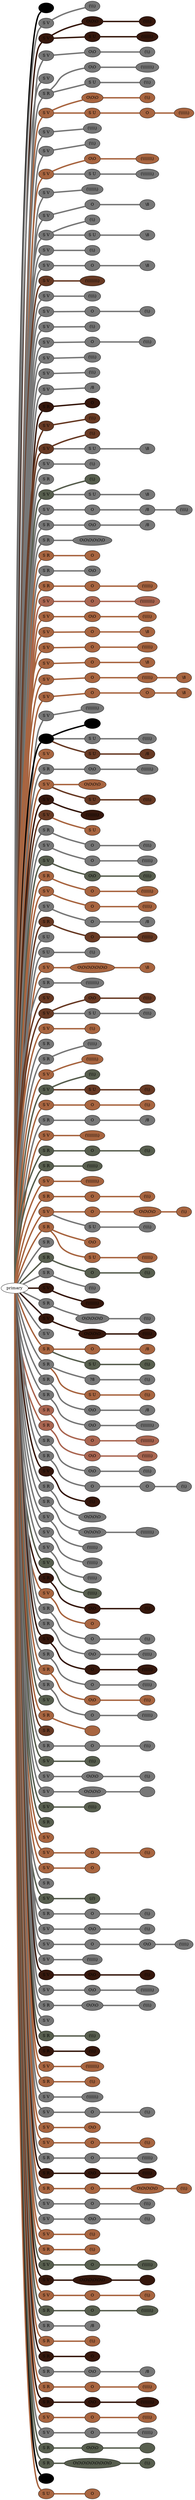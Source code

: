 graph {
 graph [rankdir=LR]
"K1" [qtype="pendant_node", pendant_colors="#000000", pendant_ply="", pendant_attach="", pendant_length="", label=" ", style=filled, fillcolor="#000000"]
"primary" -- "K1" [qtype="pendant_link",penwidth=5,color="#000000"]
"1" [qtype="pendant_node", pendant_colors="#777777", pendant_ply="S", pendant_attach="V", pendant_length="24", label="S V", style=filled, fillcolor="#777777"]
"primary" -- "1" [qtype="pendant_link",penwidth=5,color="#777777"]
"1:0" [qtype="knot_node", knot_value="3", knot_type="L", knot_position="3.5", knot_spin="Z", label="(\\\\\\)", style=filled, fillcolor="#777777"]
"1" -- "1:0" [qtype="knot_link",penwidth=5,color="#777777"]
"2" [qtype="pendant_node", pendant_colors="#35170C", pendant_ply="S", pendant_attach="V", pendant_length="27", label="S V", style=filled, fillcolor="#35170C"]
"primary" -- "2" [qtype="pendant_link",penwidth=5,color="#35170C"]
"2:0" [qtype="knot_node", knot_value="3", knot_type="S", knot_position="7.0", knot_spin="Z", label="O\\O\\O", style=filled, fillcolor="#35170C"]
"2" -- "2:0" [qtype="knot_link",penwidth=5,color="#35170C"]
"2:1" [qtype="knot_node", knot_value="4", knot_type="L", knot_position="14.5", knot_spin="Z", label="(\\\\\\\\)", style=filled, fillcolor="#35170C"]
"2:0" -- "2:1" [qtype="knot_link",penwidth=5,color="#35170C"]
"2s1" [qtype="pendant_node", pendant_colors="#35170C,#777777", pendant_ply="S", pendant_attach="U", pendant_length="12", label="S U", style=filled, fillcolor="#35170C"]
"2" -- "2s1" [qtype="pendant_link",penwidth=5,color="#35170C"]
"2s1:0" [qtype="knot_node", knot_value="7", knot_type="L", knot_position="8.5", knot_spin="Z", label="(\\\\\\\\\\\\\\)", style=filled, fillcolor="#35170C"]
"2s1" -- "2s1:0" [qtype="knot_link",penwidth=5,color="#35170C"]
"3" [qtype="pendant_node", pendant_colors="#777777", pendant_ply="S", pendant_attach="V", pendant_length="34", label="S V", style=filled, fillcolor="#777777"]
"primary" -- "3" [qtype="pendant_link",penwidth=5,color="#777777"]
"3:0" [qtype="knot_node", knot_value="2", knot_type="S", knot_position="7.0", knot_spin="Z", label="O\\O", style=filled, fillcolor="#777777"]
"3" -- "3:0" [qtype="knot_link",penwidth=5,color="#777777"]
"3:1" [qtype="knot_node", knot_value="2", knot_type="L", knot_position="14.0", knot_spin="Z", label="(\\\\)", style=filled, fillcolor="#777777"]
"3:0" -- "3:1" [qtype="knot_link",penwidth=5,color="#777777"]
"4" [qtype="pendant_node", pendant_colors="#777777", pendant_ply="S", pendant_attach="V", pendant_length="58", label="S V", style=filled, fillcolor="#777777"]
"primary" -- "4" [qtype="pendant_link",penwidth=5,color="#777777"]
"5" [qtype="pendant_node", pendant_colors="#777777", pendant_ply="S", pendant_attach="R", pendant_length="36", label="S R", style=filled, fillcolor="#777777"]
"primary" -- "5" [qtype="pendant_link",penwidth=5,color="#777777"]
"5:0" [qtype="knot_node", knot_value="2", knot_type="S", knot_position="7.0", knot_spin="Z", label="O\\O", style=filled, fillcolor="#777777"]
"5" -- "5:0" [qtype="knot_link",penwidth=5,color="#777777"]
"5:1" [qtype="knot_node", knot_value="8", knot_type="L", knot_position="14.0", knot_spin="Z", label="(\\\\\\\\\\\\\\\\)", style=filled, fillcolor="#777777"]
"5:0" -- "5:1" [qtype="knot_link",penwidth=5,color="#777777"]
"5s1" [qtype="pendant_node", pendant_colors="#777777", pendant_ply="S", pendant_attach="U", pendant_length="14", label="S U", style=filled, fillcolor="#777777"]
"5" -- "5s1" [qtype="pendant_link",penwidth=5,color="#777777"]
"5s1:0" [qtype="knot_node", knot_value="3", knot_type="L", knot_position="5.0", knot_spin="Z", label="(\\\\\\)", style=filled, fillcolor="#777777"]
"5s1" -- "5s1:0" [qtype="knot_link",penwidth=5,color="#777777"]
"6" [qtype="pendant_node", pendant_colors="#A86540", pendant_ply="S", pendant_attach="V", pendant_length="40", label="S V", style=filled, fillcolor="#A86540"]
"primary" -- "6" [qtype="pendant_link",penwidth=5,color="#A86540"]
"6:0" [qtype="knot_node", knot_value="3", knot_type="S", knot_position="7.0", knot_spin="Z", label="O\\O\\O", style=filled, fillcolor="#A86540"]
"6" -- "6:0" [qtype="knot_link",penwidth=5,color="#A86540"]
"6:1" [qtype="knot_node", knot_value="2", knot_type="L", knot_position="13.5", knot_spin="Z", label="(\\\\)", style=filled, fillcolor="#A86540"]
"6:0" -- "6:1" [qtype="knot_link",penwidth=5,color="#A86540"]
"6s1" [qtype="pendant_node", pendant_colors="#A86540,#673923", pendant_ply="S", pendant_attach="U", pendant_length="14", label="S U", style=filled, fillcolor="#A86540"]
"6" -- "6s1" [qtype="pendant_link",penwidth=5,color="#A86540"]
"6s1:0" [qtype="knot_node", knot_value="1", knot_type="S", knot_position="3.5", knot_spin="Z", label="O", style=filled, fillcolor="#A86540"]
"6s1" -- "6s1:0" [qtype="knot_link",penwidth=5,color="#A86540"]
"6s1:1" [qtype="knot_node", knot_value="6", knot_type="L", knot_position="9.0", knot_spin="Z", label="(\\\\\\\\\\\\)", style=filled, fillcolor="#A86540"]
"6s1:0" -- "6s1:1" [qtype="knot_link",penwidth=5,color="#A86540"]
"7" [qtype="pendant_node", pendant_colors="#777777", pendant_ply="S", pendant_attach="V", pendant_length="34", label="S V", style=filled, fillcolor="#777777"]
"primary" -- "7" [qtype="pendant_link",penwidth=5,color="#777777"]
"7:0" [qtype="knot_node", knot_value="5", knot_type="L", knot_position="12.5", knot_spin="Z", label="(\\\\\\\\\\)", style=filled, fillcolor="#777777"]
"7" -- "7:0" [qtype="knot_link",penwidth=5,color="#777777"]
"8" [qtype="pendant_node", pendant_colors="#777777", pendant_ply="S", pendant_attach="V", pendant_length="27", label="S V", style=filled, fillcolor="#777777"]
"primary" -- "8" [qtype="pendant_link",penwidth=5,color="#777777"]
"8:0" [qtype="knot_node", knot_value="3", knot_type="L", knot_position="13.0", knot_spin="Z", label="(\\\\\\)", style=filled, fillcolor="#777777"]
"8" -- "8:0" [qtype="knot_link",penwidth=5,color="#777777"]
"9" [qtype="pendant_node", pendant_colors="#A86540", pendant_ply="S", pendant_attach="V", pendant_length="36", label="S V", style=filled, fillcolor="#A86540"]
"primary" -- "9" [qtype="pendant_link",penwidth=5,color="#A86540"]
"9:0" [qtype="knot_node", knot_value="2", knot_type="S", knot_position="7.5", knot_spin="Z", label="O\\O", style=filled, fillcolor="#A86540"]
"9" -- "9:0" [qtype="knot_link",penwidth=5,color="#A86540"]
"9:1" [qtype="knot_node", knot_value="8", knot_type="L", knot_position="15.0", knot_spin="Z", label="(\\\\\\\\\\\\\\\\)", style=filled, fillcolor="#A86540"]
"9:0" -- "9:1" [qtype="knot_link",penwidth=5,color="#A86540"]
"9s1" [qtype="pendant_node", pendant_colors="#777777", pendant_ply="S", pendant_attach="U", pendant_length="25", label="S U", style=filled, fillcolor="#777777"]
"9" -- "9s1" [qtype="pendant_link",penwidth=5,color="#777777"]
"9s1:0" [qtype="knot_node", knot_value="8", knot_type="L", knot_position="13.0", knot_spin="Z", label="(\\\\\\\\\\\\\\\\)", style=filled, fillcolor="#777777"]
"9s1" -- "9s1:0" [qtype="knot_link",penwidth=5,color="#777777"]
"10" [qtype="pendant_node", pendant_colors="#777777", pendant_ply="S", pendant_attach="V", pendant_length="36", label="S V", style=filled, fillcolor="#777777"]
"primary" -- "10" [qtype="pendant_link",penwidth=5,color="#777777"]
"10:0" [qtype="knot_node", knot_value="7", knot_type="L", knot_position="14.5", knot_spin="Z", label="(\\\\\\\\\\\\\\)", style=filled, fillcolor="#777777"]
"10" -- "10:0" [qtype="knot_link",penwidth=5,color="#777777"]
"11" [qtype="pendant_node", pendant_colors="#777777", pendant_ply="S", pendant_attach="V", pendant_length="33", label="S V", style=filled, fillcolor="#777777"]
"primary" -- "11" [qtype="pendant_link",penwidth=5,color="#777777"]
"11:0" [qtype="knot_node", knot_value="1", knot_type="S", knot_position="7.5", knot_spin="Z", label="O", style=filled, fillcolor="#777777"]
"11" -- "11:0" [qtype="knot_link",penwidth=5,color="#777777"]
"11:1" [qtype="knot_node", knot_value="1", knot_type="E", knot_position="14.5", knot_spin="Z", label="\\8", style=filled, fillcolor="#777777"]
"11:0" -- "11:1" [qtype="knot_link",penwidth=5,color="#777777"]
"12" [qtype="pendant_node", pendant_colors="#777777", pendant_ply="S", pendant_attach="V", pendant_length="27", label="S V", style=filled, fillcolor="#777777"]
"primary" -- "12" [qtype="pendant_link",penwidth=5,color="#777777"]
"12:0" [qtype="knot_node", knot_value="2", knot_type="L", knot_position="11.0", knot_spin="Z", label="(\\\\)", style=filled, fillcolor="#777777"]
"12" -- "12:0" [qtype="knot_link",penwidth=5,color="#777777"]
"12s1" [qtype="pendant_node", pendant_colors="#777777", pendant_ply="S", pendant_attach="U", pendant_length="5", label="S U", style=filled, fillcolor="#777777"]
"12" -- "12s1" [qtype="pendant_link",penwidth=5,color="#777777"]
"12s1:0" [qtype="knot_node", knot_value="1", knot_type="E", knot_position="1.0", knot_spin="Z", label="\\8", style=filled, fillcolor="#777777"]
"12s1" -- "12s1:0" [qtype="knot_link",penwidth=5,color="#777777"]
"13" [qtype="pendant_node", pendant_colors="#777777", pendant_ply="S", pendant_attach="V", pendant_length="27", label="S V", style=filled, fillcolor="#777777"]
"primary" -- "13" [qtype="pendant_link",penwidth=5,color="#777777"]
"13:0" [qtype="knot_node", knot_value="2", knot_type="L", knot_position="11.5", knot_spin="Z", label="(\\\\)", style=filled, fillcolor="#777777"]
"13" -- "13:0" [qtype="knot_link",penwidth=5,color="#777777"]
"14" [qtype="pendant_node", pendant_colors="#777777,#673923", pendant_ply="S", pendant_attach="V", pendant_length="27", label="S V", style=filled, fillcolor="#777777"]
"primary" -- "14" [qtype="pendant_link",penwidth=5,color="#777777"]
"14:0" [qtype="knot_node", knot_value="1", knot_type="S", knot_position="5.0", knot_spin="Z", label="O", style=filled, fillcolor="#777777"]
"14" -- "14:0" [qtype="knot_link",penwidth=5,color="#777777"]
"14:1" [qtype="knot_node", knot_value="1", knot_type="E", knot_position="11.0", knot_spin="Z", label="\\8", style=filled, fillcolor="#777777"]
"14:0" -- "14:1" [qtype="knot_link",penwidth=5,color="#777777"]
"15" [qtype="pendant_node", pendant_colors="#673923", pendant_ply="S", pendant_attach="V", pendant_length="22", label="S V", style=filled, fillcolor="#673923"]
"primary" -- "15" [qtype="pendant_link",penwidth=5,color="#673923"]
"15:0" [qtype="knot_node", knot_value="9", knot_type="L", knot_position="11.5", knot_spin="Z", label="(\\\\\\\\\\\\\\\\\\)", style=filled, fillcolor="#673923"]
"15" -- "15:0" [qtype="knot_link",penwidth=5,color="#673923"]
"16" [qtype="pendant_node", pendant_colors="#777777", pendant_ply="S", pendant_attach="V", pendant_length="32", label="S V", style=filled, fillcolor="#777777"]
"primary" -- "16" [qtype="pendant_link",penwidth=5,color="#777777"]
"16:0" [qtype="knot_node", knot_value="4", knot_type="L", knot_position="13.0", knot_spin="Z", label="(\\\\\\\\)", style=filled, fillcolor="#777777"]
"16" -- "16:0" [qtype="knot_link",penwidth=5,color="#777777"]
"17" [qtype="pendant_node", pendant_colors="#777777", pendant_ply="S", pendant_attach="V", pendant_length="36", label="S V", style=filled, fillcolor="#777777"]
"primary" -- "17" [qtype="pendant_link",penwidth=5,color="#777777"]
"17:0" [qtype="knot_node", knot_value="1", knot_type="S", knot_position="6.0", knot_spin="Z", label="O", style=filled, fillcolor="#777777"]
"17" -- "17:0" [qtype="knot_link",penwidth=5,color="#777777"]
"17:1" [qtype="knot_node", knot_value="2", knot_type="L", knot_position="13.0", knot_spin="Z", label="(\\\\)", style=filled, fillcolor="#777777"]
"17:0" -- "17:1" [qtype="knot_link",penwidth=5,color="#777777"]
"18" [qtype="pendant_node", pendant_colors="#777777,#673923", pendant_ply="S", pendant_attach="V", pendant_length="27", label="S V", style=filled, fillcolor="#777777"]
"primary" -- "18" [qtype="pendant_link",penwidth=5,color="#777777"]
"18:0" [qtype="knot_node", knot_value="2", knot_type="L", knot_position="13.0", knot_spin="Z", label="(\\\\)", style=filled, fillcolor="#777777"]
"18" -- "18:0" [qtype="knot_link",penwidth=5,color="#777777"]
"19" [qtype="pendant_node", pendant_colors="#777777,#673923", pendant_ply="S", pendant_attach="V", pendant_length="29", label="S V", style=filled, fillcolor="#777777"]
"primary" -- "19" [qtype="pendant_link",penwidth=5,color="#777777"]
"19:0" [qtype="knot_node", knot_value="1", knot_type="S", knot_position="6.0", knot_spin="Z", label="O", style=filled, fillcolor="#777777"]
"19" -- "19:0" [qtype="knot_link",penwidth=5,color="#777777"]
"19:1" [qtype="knot_node", knot_value="4", knot_type="L", knot_position="13.0", knot_spin="Z", label="(\\\\\\\\)", style=filled, fillcolor="#777777"]
"19:0" -- "19:1" [qtype="knot_link",penwidth=5,color="#777777"]
"20" [qtype="pendant_node", pendant_colors="#777777", pendant_ply="S", pendant_attach="V", pendant_length="41", label="S V", style=filled, fillcolor="#777777"]
"primary" -- "20" [qtype="pendant_link",penwidth=5,color="#777777"]
"20:0" [qtype="knot_node", knot_value="4", knot_type="L", knot_position="13.5", knot_spin="Z", label="(\\\\\\\\)", style=filled, fillcolor="#777777"]
"20" -- "20:0" [qtype="knot_link",penwidth=5,color="#777777"]
"21" [qtype="pendant_node", pendant_colors="#777777,#673923", pendant_ply="S", pendant_attach="V", pendant_length="29", label="S V", style=filled, fillcolor="#777777"]
"primary" -- "21" [qtype="pendant_link",penwidth=5,color="#777777"]
"21:0" [qtype="knot_node", knot_value="3", knot_type="L", knot_position="12.0", knot_spin="Z", label="(\\\\\\)", style=filled, fillcolor="#777777"]
"21" -- "21:0" [qtype="knot_link",penwidth=5,color="#777777"]
"22" [qtype="pendant_node", pendant_colors="#777777", pendant_ply="S", pendant_attach="V", pendant_length="26", label="S V", style=filled, fillcolor="#777777"]
"primary" -- "22" [qtype="pendant_link",penwidth=5,color="#777777"]
"22:0" [qtype="knot_node", knot_value="1", knot_type="E", knot_position="12.0", knot_spin="S", label="/8", style=filled, fillcolor="#777777"]
"22" -- "22:0" [qtype="knot_link",penwidth=5,color="#777777"]
"23" [qtype="pendant_node", pendant_colors="#35170C,#673923", pendant_ply="S", pendant_attach="R", pendant_length="35", label="S R", style=filled, fillcolor="#35170C"]
"primary" -- "23" [qtype="pendant_link",penwidth=5,color="#35170C"]
"23:0" [qtype="knot_node", knot_value="1", knot_type="S", knot_position="7.5", knot_spin="Z", label="O", style=filled, fillcolor="#35170C"]
"23" -- "23:0" [qtype="knot_link",penwidth=5,color="#35170C"]
"24" [qtype="pendant_node", pendant_colors="#673923", pendant_ply="S", pendant_attach="V", pendant_length="42", label="S V", style=filled, fillcolor="#673923"]
"primary" -- "24" [qtype="pendant_link",penwidth=5,color="#673923"]
"24:0" [qtype="knot_node", knot_value="3", knot_type="L", knot_position="12.0", knot_spin="Z", label="(\\\\\\)", style=filled, fillcolor="#673923"]
"24" -- "24:0" [qtype="knot_link",penwidth=5,color="#673923"]
"25" [qtype="pendant_node", pendant_colors="#673923", pendant_ply="S", pendant_attach="V", pendant_length="36", label="S V", style=filled, fillcolor="#673923"]
"primary" -- "25" [qtype="pendant_link",penwidth=5,color="#673923"]
"25:0" [qtype="knot_node", knot_value="2", knot_type="L", knot_position="12.0", knot_spin="Z", label="(\\\\)", style=filled, fillcolor="#673923"]
"25" -- "25:0" [qtype="knot_link",penwidth=5,color="#673923"]
"25s1" [qtype="pendant_node", pendant_colors="#777777", pendant_ply="S", pendant_attach="U", pendant_length="20", label="S U", style=filled, fillcolor="#777777"]
"25" -- "25s1" [qtype="pendant_link",penwidth=5,color="#777777"]
"25s1:0" [qtype="knot_node", knot_value="1", knot_type="E", knot_position="8.0", knot_spin="Z", label="\\8", style=filled, fillcolor="#777777"]
"25s1" -- "25s1:0" [qtype="knot_link",penwidth=5,color="#777777"]
"26" [qtype="pendant_node", pendant_colors="#777777", pendant_ply="S", pendant_attach="V", pendant_length="25", label="S V", style=filled, fillcolor="#777777"]
"primary" -- "26" [qtype="pendant_link",penwidth=5,color="#777777"]
"26:0" [qtype="knot_node", knot_value="2", knot_type="L", knot_position="12.5", knot_spin="Z", label="(\\\\)", style=filled, fillcolor="#777777"]
"26" -- "26:0" [qtype="knot_link",penwidth=5,color="#777777"]
"27" [qtype="pendant_node", pendant_colors="#777777", pendant_ply="S", pendant_attach="R", pendant_length="39", label="S R", style=filled, fillcolor="#777777"]
"primary" -- "27" [qtype="pendant_link",penwidth=5,color="#777777"]
"28" [qtype="pendant_node", pendant_colors="#575E4E,#777777", pendant_ply="S", pendant_attach="V", pendant_length="34", label="S V", style=filled, fillcolor="#575E4E"]
"primary" -- "28" [qtype="pendant_link",penwidth=5,color="#575E4E"]
"28:0" [qtype="knot_node", knot_value="2", knot_type="L", knot_position="14.0", knot_spin="Z", label="(\\\\)", style=filled, fillcolor="#575E4E"]
"28" -- "28:0" [qtype="knot_link",penwidth=5,color="#575E4E"]
"28s1" [qtype="pendant_node", pendant_colors="#777777", pendant_ply="S", pendant_attach="U", pendant_length="24", label="S U", style=filled, fillcolor="#777777"]
"28" -- "28s1" [qtype="pendant_link",penwidth=5,color="#777777"]
"28s1:0" [qtype="knot_node", knot_value="1", knot_type="E", knot_position="5.5", knot_spin="Z", label="\\8", style=filled, fillcolor="#777777"]
"28s1" -- "28s1:0" [qtype="knot_link",penwidth=5,color="#777777"]
"29" [qtype="pendant_node", pendant_colors="#777777", pendant_ply="S", pendant_attach="V", pendant_length="47", label="S V", style=filled, fillcolor="#777777"]
"primary" -- "29" [qtype="pendant_link",penwidth=5,color="#777777"]
"29:0" [qtype="knot_node", knot_value="1", knot_type="S", knot_position="10.5", knot_spin="Z", label="O", style=filled, fillcolor="#777777"]
"29" -- "29:0" [qtype="knot_link",penwidth=5,color="#777777"]
"29:1" [qtype="knot_node", knot_value="1", knot_type="E", knot_position="21.0", knot_spin="S", label="/8", style=filled, fillcolor="#777777"]
"29:0" -- "29:1" [qtype="knot_link",penwidth=5,color="#777777"]
"29:2" [qtype="knot_node", knot_value="4", knot_type="L", knot_position="29.0", knot_spin="Z", label="(\\\\\\\\)", style=filled, fillcolor="#777777"]
"29:1" -- "29:2" [qtype="knot_link",penwidth=5,color="#777777"]
"30" [qtype="pendant_node", pendant_colors="#777777", pendant_ply="S", pendant_attach="R", pendant_length="45", label="S R", style=filled, fillcolor="#777777"]
"primary" -- "30" [qtype="pendant_link",penwidth=5,color="#777777"]
"30:0" [qtype="knot_node", knot_value="2", knot_type="S", knot_position="10.0", knot_spin="Z", label="O\\O", style=filled, fillcolor="#777777"]
"30" -- "30:0" [qtype="knot_link",penwidth=5,color="#777777"]
"30:1" [qtype="knot_node", knot_value="1", knot_type="E", knot_position="23.0", knot_spin="S", label="/8", style=filled, fillcolor="#777777"]
"30:0" -- "30:1" [qtype="knot_link",penwidth=5,color="#777777"]
"31" [qtype="pendant_node", pendant_colors="#777777", pendant_ply="S", pendant_attach="R", pendant_length="47", label="S R", style=filled, fillcolor="#777777"]
"primary" -- "31" [qtype="pendant_link",penwidth=5,color="#777777"]
"31:0" [qtype="knot_node", knot_value="6", knot_type="S", knot_position="9.5", knot_spin="Z", label="O\\O\\O\\O\\O\\O", style=filled, fillcolor="#777777"]
"31" -- "31:0" [qtype="knot_link",penwidth=5,color="#777777"]
"32" [qtype="pendant_node", pendant_colors="#A86540", pendant_ply="S", pendant_attach="R", pendant_length="38", label="S R", style=filled, fillcolor="#A86540"]
"primary" -- "32" [qtype="pendant_link",penwidth=5,color="#A86540"]
"32:0" [qtype="knot_node", knot_value="1", knot_type="S", knot_position="11.0", knot_spin="Z", label="O", style=filled, fillcolor="#A86540"]
"32" -- "32:0" [qtype="knot_link",penwidth=5,color="#A86540"]
"33" [qtype="pendant_node", pendant_colors="#777777", pendant_ply="S", pendant_attach="R", pendant_length="54", label="S R", style=filled, fillcolor="#777777"]
"primary" -- "33" [qtype="pendant_link",penwidth=5,color="#777777"]
"33:0" [qtype="knot_node", knot_value="2", knot_type="S", knot_position="10.5", knot_spin="Z", label="O\\O", style=filled, fillcolor="#777777"]
"33" -- "33:0" [qtype="knot_link",penwidth=5,color="#777777"]
"34" [qtype="pendant_node", pendant_colors="#A86540", pendant_ply="S", pendant_attach="R", pendant_length="30", label="S R", style=filled, fillcolor="#A86540"]
"primary" -- "34" [qtype="pendant_link",penwidth=5,color="#A86540"]
"34:0" [qtype="knot_node", knot_value="1", knot_type="S", knot_position="12.5", knot_spin="Z", label="O", style=filled, fillcolor="#A86540"]
"34" -- "34:0" [qtype="knot_link",penwidth=5,color="#A86540"]
"34:1" [qtype="knot_node", knot_value="6", knot_type="L", knot_position="19.5", knot_spin="Z", label="(\\\\\\\\\\\\)", style=filled, fillcolor="#A86540"]
"34:0" -- "34:1" [qtype="knot_link",penwidth=5,color="#A86540"]
"35" [qtype="pendant_node", pendant_colors="#AA6651,#777777", pendant_ply="S", pendant_attach="V", pendant_length="25", label="S V", style=filled, fillcolor="#AA6651"]
"primary" -- "35" [qtype="pendant_link",penwidth=5,color="#AA6651"]
"35:0" [qtype="knot_node", knot_value="1", knot_type="S", knot_position="11.5", knot_spin="Z", label="O", style=filled, fillcolor="#AA6651"]
"35" -- "35:0" [qtype="knot_link",penwidth=5,color="#AA6651"]
"35:1" [qtype="knot_node", knot_value="9", knot_type="L", knot_position="19.0", knot_spin="Z", label="(\\\\\\\\\\\\\\\\\\)", style=filled, fillcolor="#AA6651"]
"35:0" -- "35:1" [qtype="knot_link",penwidth=5,color="#AA6651"]
"36" [qtype="pendant_node", pendant_colors="#A86540", pendant_ply="S", pendant_attach="V", pendant_length="42", label="S V", style=filled, fillcolor="#A86540"]
"primary" -- "36" [qtype="pendant_link",penwidth=5,color="#A86540"]
"36:0" [qtype="knot_node", knot_value="2", knot_type="S", knot_position="12.0", knot_spin="Z", label="O\\O", style=filled, fillcolor="#A86540"]
"36" -- "36:0" [qtype="knot_link",penwidth=5,color="#A86540"]
"36:1" [qtype="knot_node", knot_value="5", knot_type="L", knot_position="26.0", knot_spin="Z", label="(\\\\\\\\\\)", style=filled, fillcolor="#A86540"]
"36:0" -- "36:1" [qtype="knot_link",penwidth=5,color="#A86540"]
"37" [qtype="pendant_node", pendant_colors="#A86540", pendant_ply="S", pendant_attach="V", pendant_length="42", label="S V", style=filled, fillcolor="#A86540"]
"primary" -- "37" [qtype="pendant_link",penwidth=5,color="#A86540"]
"37:0" [qtype="knot_node", knot_value="1", knot_type="S", knot_position="12.0", knot_spin="Z", label="O", style=filled, fillcolor="#A86540"]
"37" -- "37:0" [qtype="knot_link",penwidth=5,color="#A86540"]
"37:1" [qtype="knot_node", knot_value="1", knot_type="E", knot_position="25.0", knot_spin="Z", label="\\8", style=filled, fillcolor="#A86540"]
"37:0" -- "37:1" [qtype="knot_link",penwidth=5,color="#A86540"]
"38" [qtype="pendant_node", pendant_colors="#A86540", pendant_ply="S", pendant_attach="V", pendant_length="41", label="S V", style=filled, fillcolor="#A86540"]
"primary" -- "38" [qtype="pendant_link",penwidth=5,color="#A86540"]
"38:0" [qtype="knot_node", knot_value="1", knot_type="S", knot_position="12.0", knot_spin="Z", label="O", style=filled, fillcolor="#A86540"]
"38" -- "38:0" [qtype="knot_link",penwidth=5,color="#A86540"]
"38:1" [qtype="knot_node", knot_value="6", knot_type="L", knot_position="26.0", knot_spin="Z", label="(\\\\\\\\\\\\)", style=filled, fillcolor="#A86540"]
"38:0" -- "38:1" [qtype="knot_link",penwidth=5,color="#A86540"]
"39" [qtype="pendant_node", pendant_colors="#A86540", pendant_ply="S", pendant_attach="V", pendant_length="39", label="S V", style=filled, fillcolor="#A86540"]
"primary" -- "39" [qtype="pendant_link",penwidth=5,color="#A86540"]
"39:0" [qtype="knot_node", knot_value="1", knot_type="S", knot_position="12.0", knot_spin="Z", label="O", style=filled, fillcolor="#A86540"]
"39" -- "39:0" [qtype="knot_link",penwidth=5,color="#A86540"]
"39:1" [qtype="knot_node", knot_value="1", knot_type="E", knot_position="26.5", knot_spin="Z", label="\\8", style=filled, fillcolor="#A86540"]
"39:0" -- "39:1" [qtype="knot_link",penwidth=5,color="#A86540"]
"40" [qtype="pendant_node", pendant_colors="#A86540", pendant_ply="S", pendant_attach="V", pendant_length="25", label="S V", style=filled, fillcolor="#A86540"]
"primary" -- "40" [qtype="pendant_link",penwidth=5,color="#A86540"]
"40:0" [qtype="knot_node", knot_value="1", knot_type="S", knot_position="11.5", knot_spin="Z", label="O", style=filled, fillcolor="#A86540"]
"40" -- "40:0" [qtype="knot_link",penwidth=5,color="#A86540"]
"40:1" [qtype="knot_node", knot_value="6", knot_type="L", knot_position="21.0", knot_spin="Z", label="(\\\\\\\\\\\\)", style=filled, fillcolor="#A86540"]
"40:0" -- "40:1" [qtype="knot_link",penwidth=5,color="#A86540"]
"40:2" [qtype="knot_node", knot_value="1", knot_type="E", knot_position="23.5", knot_spin="Z", label="\\8", style=filled, fillcolor="#A86540"]
"40:1" -- "40:2" [qtype="knot_link",penwidth=5,color="#A86540"]
"41" [qtype="pendant_node", pendant_colors="#A86540", pendant_ply="S", pendant_attach="V", pendant_length="46", label="S V", style=filled, fillcolor="#A86540"]
"primary" -- "41" [qtype="pendant_link",penwidth=5,color="#A86540"]
"41:0" [qtype="knot_node", knot_value="1", knot_type="S", knot_position="10.0", knot_spin="Z", label="O", style=filled, fillcolor="#A86540"]
"41" -- "41:0" [qtype="knot_link",penwidth=5,color="#A86540"]
"41:1" [qtype="knot_node", knot_value="1", knot_type="S", knot_position="21.0", knot_spin="Z", label="O", style=filled, fillcolor="#A86540"]
"41:0" -- "41:1" [qtype="knot_link",penwidth=5,color="#A86540"]
"41:2" [qtype="knot_node", knot_value="1", knot_type="E", knot_position="29.0", knot_spin="Z", label="\\8", style=filled, fillcolor="#A86540"]
"41:1" -- "41:2" [qtype="knot_link",penwidth=5,color="#A86540"]
"42" [qtype="pendant_node", pendant_colors="#777777", pendant_ply="S", pendant_attach="V", pendant_length="30", label="S V", style=filled, fillcolor="#777777"]
"primary" -- "42" [qtype="pendant_link",penwidth=5,color="#777777"]
"42:0" [qtype="knot_node", knot_value="8", knot_type="L", knot_position="14.0", knot_spin="Z", label="(\\\\\\\\\\\\\\\\)", style=filled, fillcolor="#777777"]
"42" -- "42:0" [qtype="knot_link",penwidth=5,color="#777777"]
"43" [qtype="pendant_node", pendant_colors="#000000", pendant_ply="S", pendant_attach="V", pendant_length="36", label="S V", style=filled, fillcolor="#000000"]
"primary" -- "43" [qtype="pendant_link",penwidth=5,color="#000000"]
"43:0" [qtype="knot_node", knot_value="2", knot_type="S", knot_position="11.5", knot_spin="Z", label="O\\O", style=filled, fillcolor="#000000"]
"43" -- "43:0" [qtype="knot_link",penwidth=5,color="#000000"]
"43s1" [qtype="pendant_node", pendant_colors="#777777,#673923", pendant_ply="S", pendant_attach="U", pendant_length="23", label="S U", style=filled, fillcolor="#777777"]
"43" -- "43s1" [qtype="pendant_link",penwidth=5,color="#777777"]
"43s1:0" [qtype="knot_node", knot_value="5", knot_type="L", knot_position="13.0", knot_spin="Z", label="(\\\\\\\\\\)", style=filled, fillcolor="#777777"]
"43s1" -- "43s1:0" [qtype="knot_link",penwidth=5,color="#777777"]
"43s2" [qtype="pendant_node", pendant_colors="#673923", pendant_ply="S", pendant_attach="U", pendant_length="19", label="S U", style=filled, fillcolor="#673923"]
"43" -- "43s2" [qtype="pendant_link",penwidth=5,color="#673923"]
"43s2:0" [qtype="knot_node", knot_value="1", knot_type="E", knot_position="8.0", knot_spin="S", label="/8", style=filled, fillcolor="#673923"]
"43s2" -- "43s2:0" [qtype="knot_link",penwidth=5,color="#673923"]
"44" [qtype="pendant_node", pendant_colors="#A86540", pendant_ply="S", pendant_attach="V", pendant_length="35", label="S V", style=filled, fillcolor="#A86540"]
"primary" -- "44" [qtype="pendant_link",penwidth=5,color="#A86540"]
"45" [qtype="pendant_node", pendant_colors="#777777", pendant_ply="S", pendant_attach="R", pendant_length="36", label="S R", style=filled, fillcolor="#777777"]
"primary" -- "45" [qtype="pendant_link",penwidth=5,color="#777777"]
"45:0" [qtype="knot_node", knot_value="2", knot_type="S", knot_position="12.5", knot_spin="Z", label="O\\O", style=filled, fillcolor="#777777"]
"45" -- "45:0" [qtype="knot_link",penwidth=5,color="#777777"]
"45:1" [qtype="knot_node", knot_value="7", knot_type="L", knot_position="22.0", knot_spin="Z", label="(\\\\\\\\\\\\\\)", style=filled, fillcolor="#777777"]
"45:0" -- "45:1" [qtype="knot_link",penwidth=5,color="#777777"]
"46" [qtype="pendant_node", pendant_colors="#A86540", pendant_ply="S", pendant_attach="V", pendant_length="39", label="S V", style=filled, fillcolor="#A86540"]
"primary" -- "46" [qtype="pendant_link",penwidth=5,color="#A86540"]
"46:0" [qtype="knot_node", knot_value="4", knot_type="S", knot_position="12.0", knot_spin="Z", label="O\\O\\O\\O", style=filled, fillcolor="#A86540"]
"46" -- "46:0" [qtype="knot_link",penwidth=5,color="#A86540"]
"46s1" [qtype="pendant_node", pendant_colors="#673923", pendant_ply="S", pendant_attach="U", pendant_length="15", label="S U", style=filled, fillcolor="#673923"]
"46" -- "46s1" [qtype="pendant_link",penwidth=5,color="#673923"]
"46s1:0" [qtype="knot_node", knot_value="4", knot_type="L", knot_position="8.5", knot_spin="Z", label="(\\\\\\\\)", style=filled, fillcolor="#673923"]
"46s1" -- "46s1:0" [qtype="knot_link",penwidth=5,color="#673923"]
"47" [qtype="pendant_node", pendant_colors="#35170C,#777777", pendant_ply="S", pendant_attach="V", pendant_length="19", label="S V", style=filled, fillcolor="#35170C"]
"primary" -- "47" [qtype="pendant_link",penwidth=5,color="#35170C"]
"47:0" [qtype="knot_node", knot_value="8", knot_type="L", knot_position="13.0", knot_spin="Z", label="(\\\\\\\\\\\\\\\\)", style=filled, fillcolor="#35170C"]
"47" -- "47:0" [qtype="knot_link",penwidth=5,color="#35170C"]
"48" [qtype="pendant_node", pendant_colors="#673923", pendant_ply="S", pendant_attach="V", pendant_length="9", label="S V", style=filled, fillcolor="#673923"]
"primary" -- "48" [qtype="pendant_link",penwidth=5,color="#673923"]
"48s1" [qtype="pendant_node", pendant_colors="#A86540", pendant_ply="S", pendant_attach="U", pendant_length="21", label="S U", style=filled, fillcolor="#A86540"]
"48" -- "48s1" [qtype="pendant_link",penwidth=5,color="#A86540"]
"49" [qtype="pendant_node", pendant_colors="#777777,#35170C", pendant_ply="S", pendant_attach="R", pendant_length="31", label="S R", style=filled, fillcolor="#777777"]
"primary" -- "49" [qtype="pendant_link",penwidth=5,color="#777777"]
"49:0" [qtype="knot_node", knot_value="1", knot_type="S", knot_position="11.5", knot_spin="Z", label="O", style=filled, fillcolor="#777777"]
"49" -- "49:0" [qtype="knot_link",penwidth=5,color="#777777"]
"49:1" [qtype="knot_node", knot_value="4", knot_type="L", knot_position="19.5", knot_spin="Z", label="(\\\\\\\\)", style=filled, fillcolor="#777777"]
"49:0" -- "49:1" [qtype="knot_link",penwidth=5,color="#777777"]
"50" [qtype="pendant_node", pendant_colors="#777777", pendant_ply="S", pendant_attach="V", pendant_length="33", label="S V", style=filled, fillcolor="#777777"]
"primary" -- "50" [qtype="pendant_link",penwidth=5,color="#777777"]
"50:0" [qtype="knot_node", knot_value="1", knot_type="S", knot_position="12.0", knot_spin="Z", label="O", style=filled, fillcolor="#777777"]
"50" -- "50:0" [qtype="knot_link",penwidth=5,color="#777777"]
"50:1" [qtype="knot_node", knot_value="6", knot_type="L", knot_position="21.5", knot_spin="Z", label="(\\\\\\\\\\\\)", style=filled, fillcolor="#777777"]
"50:0" -- "50:1" [qtype="knot_link",penwidth=5,color="#777777"]
"51" [qtype="pendant_node", pendant_colors="#575E4E", pendant_ply="S", pendant_attach="V", pendant_length="37", label="S V", style=filled, fillcolor="#575E4E"]
"primary" -- "51" [qtype="pendant_link",penwidth=5,color="#575E4E"]
"51:0" [qtype="knot_node", knot_value="2", knot_type="S", knot_position="12.0", knot_spin="Z", label="O\\O", style=filled, fillcolor="#575E4E"]
"51" -- "51:0" [qtype="knot_link",penwidth=5,color="#575E4E"]
"51:1" [qtype="knot_node", knot_value="4", knot_type="L", knot_position="22.0", knot_spin="Z", label="(\\\\\\\\)", style=filled, fillcolor="#575E4E"]
"51:0" -- "51:1" [qtype="knot_link",penwidth=5,color="#575E4E"]
"52" [qtype="pendant_node", pendant_colors="#A86540", pendant_ply="S", pendant_attach="R", pendant_length="27", label="S R", style=filled, fillcolor="#A86540"]
"primary" -- "52" [qtype="pendant_link",penwidth=5,color="#A86540"]
"52:0" [qtype="knot_node", knot_value="1", knot_type="S", knot_position="12.0", knot_spin="Z", label="O", style=filled, fillcolor="#A86540"]
"52" -- "52:0" [qtype="knot_link",penwidth=5,color="#A86540"]
"52:1" [qtype="knot_node", knot_value="7", knot_type="L", knot_position="19.0", knot_spin="Z", label="(\\\\\\\\\\\\\\)", style=filled, fillcolor="#A86540"]
"52:0" -- "52:1" [qtype="knot_link",penwidth=5,color="#A86540"]
"53" [qtype="pendant_node", pendant_colors="#A86540", pendant_ply="S", pendant_attach="V", pendant_length="43", label="S V", style=filled, fillcolor="#A86540"]
"primary" -- "53" [qtype="pendant_link",penwidth=5,color="#A86540"]
"53:0" [qtype="knot_node", knot_value="1", knot_type="S", knot_position="13.0", knot_spin="Z", label="O", style=filled, fillcolor="#A86540"]
"53" -- "53:0" [qtype="knot_link",penwidth=5,color="#A86540"]
"53:1" [qtype="knot_node", knot_value="5", knot_type="L", knot_position="24.0", knot_spin="Z", label="(\\\\\\\\\\)", style=filled, fillcolor="#A86540"]
"53:0" -- "53:1" [qtype="knot_link",penwidth=5,color="#A86540"]
"54" [qtype="pendant_node", pendant_colors="#777777", pendant_ply="S", pendant_attach="V", pendant_length="45", label="S V", style=filled, fillcolor="#777777"]
"primary" -- "54" [qtype="pendant_link",penwidth=5,color="#777777"]
"54:0" [qtype="knot_node", knot_value="1", knot_type="S", knot_position="12.5", knot_spin="Z", label="O", style=filled, fillcolor="#777777"]
"54" -- "54:0" [qtype="knot_link",penwidth=5,color="#777777"]
"54:1" [qtype="knot_node", knot_value="1", knot_type="E", knot_position="23.0", knot_spin="S", label="/8", style=filled, fillcolor="#777777"]
"54:0" -- "54:1" [qtype="knot_link",penwidth=5,color="#777777"]
"55" [qtype="pendant_node", pendant_colors="#673923", pendant_ply="S", pendant_attach="R", pendant_length="35", label="S R", style=filled, fillcolor="#673923"]
"primary" -- "55" [qtype="pendant_link",penwidth=5,color="#673923"]
"55:0" [qtype="knot_node", knot_value="1", knot_type="S", knot_position="12.0", knot_spin="Z", label="O", style=filled, fillcolor="#673923"]
"55" -- "55:0" [qtype="knot_link",penwidth=5,color="#673923"]
"55:1" [qtype="knot_node", knot_value="6", knot_type="L", knot_position="23.0", knot_spin="Z", label="(\\\\\\\\\\\\)", style=filled, fillcolor="#673923"]
"55:0" -- "55:1" [qtype="knot_link",penwidth=5,color="#673923"]
"56" [qtype="pendant_node", pendant_colors="#777777", pendant_ply="S", pendant_attach="U", pendant_length="17", label="S U", style=filled, fillcolor="#777777"]
"primary" -- "56" [qtype="pendant_link",penwidth=5,color="#777777"]
"57" [qtype="pendant_node", pendant_colors="#777777", pendant_ply="S", pendant_attach="U", pendant_length="23", label="S U", style=filled, fillcolor="#777777"]
"primary" -- "57" [qtype="pendant_link",penwidth=5,color="#777777"]
"57:0" [qtype="knot_node", knot_value="2", knot_type="L", knot_position="1.5", knot_spin="Z", label="(\\\\)", style=filled, fillcolor="#777777"]
"57" -- "57:0" [qtype="knot_link",penwidth=5,color="#777777"]
"58" [qtype="pendant_node", pendant_colors="#A86540", pendant_ply="S", pendant_attach="V", pendant_length="45", label="S V", style=filled, fillcolor="#A86540"]
"primary" -- "58" [qtype="pendant_link",penwidth=5,color="#A86540"]
"58:0" [qtype="knot_node", knot_value="7", knot_type="S", knot_position="15.0", knot_spin="Z", label="O\\O\\O\\O\\O\\O\\O", style=filled, fillcolor="#A86540"]
"58" -- "58:0" [qtype="knot_link",penwidth=5,color="#A86540"]
"58:1" [qtype="knot_node", knot_value="1", knot_type="E", knot_position="1.0", knot_spin="Z", label="\\8", style=filled, fillcolor="#A86540"]
"58:0" -- "58:1" [qtype="knot_link",penwidth=5,color="#A86540"]
"59" [qtype="pendant_node", pendant_colors="#777777", pendant_ply="S", pendant_attach="R", pendant_length="43", label="S R", style=filled, fillcolor="#777777"]
"primary" -- "59" [qtype="pendant_link",penwidth=5,color="#777777"]
"59:0" [qtype="knot_node", knot_value="8", knot_type="L", knot_position="19.0", knot_spin="Z", label="(\\\\\\\\\\\\\\\\)", style=filled, fillcolor="#777777"]
"59" -- "59:0" [qtype="knot_link",penwidth=5,color="#777777"]
"60" [qtype="pendant_node", pendant_colors="#673923", pendant_ply="S", pendant_attach="V", pendant_length="2", label="S V", style=filled, fillcolor="#673923"]
"primary" -- "60" [qtype="pendant_link",penwidth=5,color="#673923"]
"61" [qtype="pendant_node", pendant_colors="#673923", pendant_ply="S", pendant_attach="V", pendant_length="45", label="S V", style=filled, fillcolor="#673923"]
"primary" -- "61" [qtype="pendant_link",penwidth=5,color="#673923"]
"61:0" [qtype="knot_node", knot_value="2", knot_type="S", knot_position="9.0", knot_spin="Z", label="O\\O", style=filled, fillcolor="#673923"]
"61" -- "61:0" [qtype="knot_link",penwidth=5,color="#673923"]
"61:1" [qtype="knot_node", knot_value="4", knot_type="L", knot_position="20.5", knot_spin="Z", label="(\\\\\\\\)", style=filled, fillcolor="#673923"]
"61:0" -- "61:1" [qtype="knot_link",penwidth=5,color="#673923"]
"61s1" [qtype="pendant_node", pendant_colors="#777777", pendant_ply="S", pendant_attach="U", pendant_length="45", label="S U", style=filled, fillcolor="#777777"]
"61" -- "61s1" [qtype="pendant_link",penwidth=5,color="#777777"]
"61s1:0" [qtype="knot_node", knot_value="4", knot_type="L", knot_position="18.0", knot_spin="Z", label="(\\\\\\\\)", style=filled, fillcolor="#777777"]
"61s1" -- "61s1:0" [qtype="knot_link",penwidth=5,color="#777777"]
"62" [qtype="pendant_node", pendant_colors="#A86540,#673923", pendant_ply="S", pendant_attach="V", pendant_length="38", label="S V", style=filled, fillcolor="#A86540"]
"primary" -- "62" [qtype="pendant_link",penwidth=5,color="#A86540"]
"62:0" [qtype="knot_node", knot_value="2", knot_type="L", knot_position="22.5", knot_spin="Z", label="(\\\\)", style=filled, fillcolor="#A86540"]
"62" -- "62:0" [qtype="knot_link",penwidth=5,color="#A86540"]
"63" [qtype="pendant_node", pendant_colors="#777777", pendant_ply="S", pendant_attach="R", pendant_length="3", label="S R", style=filled, fillcolor="#777777"]
"primary" -- "63" [qtype="pendant_link",penwidth=5,color="#777777"]
"64" [qtype="pendant_node", pendant_colors="#777777,#A86540", pendant_ply="S", pendant_attach="R", pendant_length="50", label="S R", style=filled, fillcolor="#777777"]
"primary" -- "64" [qtype="pendant_link",penwidth=5,color="#777777"]
"64:0" [qtype="knot_node", knot_value="5", knot_type="L", knot_position="22.0", knot_spin="Z", label="(\\\\\\\\\\)", style=filled, fillcolor="#777777"]
"64" -- "64:0" [qtype="knot_link",penwidth=5,color="#777777"]
"65" [qtype="pendant_node", pendant_colors="#A86540,#673923", pendant_ply="S", pendant_attach="V", pendant_length="47", label="S V", style=filled, fillcolor="#A86540"]
"primary" -- "65" [qtype="pendant_link",penwidth=5,color="#A86540"]
"65:0" [qtype="knot_node", knot_value="7", knot_type="L", knot_position="20.5", knot_spin="Z", label="(\\\\\\\\\\\\\\)", style=filled, fillcolor="#A86540"]
"65" -- "65:0" [qtype="knot_link",penwidth=5,color="#A86540"]
"66" [qtype="pendant_node", pendant_colors="#575E4E,#AA6651", pendant_ply="S", pendant_attach="V", pendant_length="37", label="S V", style=filled, fillcolor="#575E4E"]
"primary" -- "66" [qtype="pendant_link",penwidth=5,color="#575E4E"]
"66:0" [qtype="knot_node", knot_value="3", knot_type="L", knot_position="20.0", knot_spin="Z", label="(\\\\\\)", style=filled, fillcolor="#575E4E"]
"66" -- "66:0" [qtype="knot_link",penwidth=5,color="#575E4E"]
"66s1" [qtype="pendant_node", pendant_colors="#673923,#777777", pendant_ply="S", pendant_attach="U", pendant_length="37", label="S U", style=filled, fillcolor="#673923"]
"66" -- "66s1" [qtype="pendant_link",penwidth=5,color="#673923"]
"66s1:0" [qtype="knot_node", knot_value="2", knot_type="L", knot_position="19.5", knot_spin="Z", label="(\\\\)", style=filled, fillcolor="#673923"]
"66s1" -- "66s1:0" [qtype="knot_link",penwidth=5,color="#673923"]
"67" [qtype="pendant_node", pendant_colors="#A86540", pendant_ply="S", pendant_attach="V", pendant_length="39", label="S V", style=filled, fillcolor="#A86540"]
"primary" -- "67" [qtype="pendant_link",penwidth=5,color="#A86540"]
"67:0" [qtype="knot_node", knot_value="1", knot_type="S", knot_position="12.5", knot_spin="Z", label="O", style=filled, fillcolor="#A86540"]
"67" -- "67:0" [qtype="knot_link",penwidth=5,color="#A86540"]
"67:1" [qtype="knot_node", knot_value="2", knot_type="L", knot_position="22.0", knot_spin="Z", label="(\\\\)", style=filled, fillcolor="#A86540"]
"67:0" -- "67:1" [qtype="knot_link",penwidth=5,color="#A86540"]
"68" [qtype="pendant_node", pendant_colors="#777777", pendant_ply="S", pendant_attach="R", pendant_length="45", label="S R", style=filled, fillcolor="#777777"]
"primary" -- "68" [qtype="pendant_link",penwidth=5,color="#777777"]
"68:0" [qtype="knot_node", knot_value="1", knot_type="S", knot_position="13.5", knot_spin="Z", label="O", style=filled, fillcolor="#777777"]
"68" -- "68:0" [qtype="knot_link",penwidth=5,color="#777777"]
"68:1" [qtype="knot_node", knot_value="1", knot_type="E", knot_position="26.0", knot_spin="S", label="/8", style=filled, fillcolor="#777777"]
"68:0" -- "68:1" [qtype="knot_link",penwidth=5,color="#777777"]
"69" [qtype="pendant_node", pendant_colors="#A86540", pendant_ply="S", pendant_attach="V", pendant_length="40", label="S V", style=filled, fillcolor="#A86540"]
"primary" -- "69" [qtype="pendant_link",penwidth=5,color="#A86540"]
"69:0" [qtype="knot_node", knot_value="9", knot_type="L", knot_position="24.0", knot_spin="Z", label="(\\\\\\\\\\\\\\\\\\)", style=filled, fillcolor="#A86540"]
"69" -- "69:0" [qtype="knot_link",penwidth=5,color="#A86540"]
"70" [qtype="pendant_node", pendant_colors="#575E4E", pendant_ply="S", pendant_attach="R", pendant_length="40", label="S R", style=filled, fillcolor="#575E4E"]
"primary" -- "70" [qtype="pendant_link",penwidth=5,color="#575E4E"]
"70:0" [qtype="knot_node", knot_value="1", knot_type="S", knot_position="14.5", knot_spin="Z", label="O", style=filled, fillcolor="#575E4E"]
"70" -- "70:0" [qtype="knot_link",penwidth=5,color="#575E4E"]
"70:1" [qtype="knot_node", knot_value="2", knot_type="L", knot_position="25.5", knot_spin="Z", label="(\\\\)", style=filled, fillcolor="#575E4E"]
"70:0" -- "70:1" [qtype="knot_link",penwidth=5,color="#575E4E"]
"71" [qtype="pendant_node", pendant_colors="#575E4E,#AA6651", pendant_ply="S", pendant_attach="R", pendant_length="41", label="S R", style=filled, fillcolor="#575E4E"]
"primary" -- "71" [qtype="pendant_link",penwidth=5,color="#575E4E"]
"71:0" [qtype="knot_node", knot_value="6", knot_type="L", knot_position="24.5", knot_spin="Z", label="(\\\\\\\\\\\\)", style=filled, fillcolor="#575E4E"]
"71" -- "71:0" [qtype="knot_link",penwidth=5,color="#575E4E"]
"72" [qtype="pendant_node", pendant_colors="#A86540", pendant_ply="S", pendant_attach="V", pendant_length="34", label="S V", style=filled, fillcolor="#A86540"]
"primary" -- "72" [qtype="pendant_link",penwidth=5,color="#A86540"]
"72:0" [qtype="knot_node", knot_value="8", knot_type="L", knot_position="24.5", knot_spin="Z", label="(\\\\\\\\\\\\\\\\)", style=filled, fillcolor="#A86540"]
"72" -- "72:0" [qtype="knot_link",penwidth=5,color="#A86540"]
"73" [qtype="pendant_node", pendant_colors="#A86540", pendant_ply="S", pendant_attach="R", pendant_length="40", label="S R", style=filled, fillcolor="#A86540"]
"primary" -- "73" [qtype="pendant_link",penwidth=5,color="#A86540"]
"73:0" [qtype="knot_node", knot_value="1", knot_type="S", knot_position="14.5", knot_spin="Z", label="O", style=filled, fillcolor="#A86540"]
"73" -- "73:0" [qtype="knot_link",penwidth=5,color="#A86540"]
"73:1" [qtype="knot_node", knot_value="3", knot_type="L", knot_position="26.0", knot_spin="Z", label="(\\\\\\)", style=filled, fillcolor="#A86540"]
"73:0" -- "73:1" [qtype="knot_link",penwidth=5,color="#A86540"]
"74" [qtype="pendant_node", pendant_colors="#A86540", pendant_ply="S", pendant_attach="V", pendant_length="34", label="S V", style=filled, fillcolor="#A86540"]
"primary" -- "74" [qtype="pendant_link",penwidth=5,color="#A86540"]
"74:0" [qtype="knot_node", knot_value="1", knot_type="S", knot_position="6.0", knot_spin="Z", label="O", style=filled, fillcolor="#A86540"]
"74" -- "74:0" [qtype="knot_link",penwidth=5,color="#A86540"]
"74:1" [qtype="knot_node", knot_value="4", knot_type="S", knot_position="13.5", knot_spin="Z", label="O\\O\\O\\O", style=filled, fillcolor="#A86540"]
"74:0" -- "74:1" [qtype="knot_link",penwidth=5,color="#A86540"]
"74:2" [qtype="knot_node", knot_value="2", knot_type="L", knot_position="25.0", knot_spin="Z", label="(\\\\)", style=filled, fillcolor="#A86540"]
"74:1" -- "74:2" [qtype="knot_link",penwidth=5,color="#A86540"]
"74s1" [qtype="pendant_node", pendant_colors="#777777", pendant_ply="S", pendant_attach="U", pendant_length="9", label="S U", style=filled, fillcolor="#777777"]
"74" -- "74s1" [qtype="pendant_link",penwidth=5,color="#777777"]
"74s1:0" [qtype="knot_node", knot_value="4", knot_type="L", knot_position="2.5", knot_spin="Z", label="(\\\\\\\\)", style=filled, fillcolor="#777777"]
"74s1" -- "74s1:0" [qtype="knot_link",penwidth=5,color="#777777"]
"75" [qtype="pendant_node", pendant_colors="#A86540", pendant_ply="S", pendant_attach="R", pendant_length="45", label="S R", style=filled, fillcolor="#A86540"]
"primary" -- "75" [qtype="pendant_link",penwidth=5,color="#A86540"]
"75:0" [qtype="knot_node", knot_value="2", knot_type="S", knot_position="8.5", knot_spin="Z", label="O\\O", style=filled, fillcolor="#A86540"]
"75" -- "75:0" [qtype="knot_link",penwidth=5,color="#A86540"]
"75s1" [qtype="pendant_node", pendant_colors="#A86540", pendant_ply="S", pendant_attach="U", pendant_length="10", label="S U", style=filled, fillcolor="#A86540"]
"75" -- "75s1" [qtype="pendant_link",penwidth=5,color="#A86540"]
"75s1:0" [qtype="knot_node", knot_value="6", knot_type="L", knot_position="2.0", knot_spin="Z", label="(\\\\\\\\\\\\)", style=filled, fillcolor="#A86540"]
"75s1" -- "75s1:0" [qtype="knot_link",penwidth=5,color="#A86540"]
"76" [qtype="pendant_node", pendant_colors="#777777", pendant_ply="S", pendant_attach="R", pendant_length="1", label="S R", style=filled, fillcolor="#777777"]
"primary" -- "76" [qtype="pendant_link",penwidth=5,color="#777777"]
"77" [qtype="pendant_node", pendant_colors="#575E4E", pendant_ply="S", pendant_attach="R", pendant_length="47", label="S R", style=filled, fillcolor="#575E4E"]
"primary" -- "77" [qtype="pendant_link",penwidth=5,color="#575E4E"]
"77:0" [qtype="knot_node", knot_value="1", knot_type="S", knot_position="10.0", knot_spin="Z", label="O", style=filled, fillcolor="#575E4E"]
"77" -- "77:0" [qtype="knot_link",penwidth=5,color="#575E4E"]
"77:1" [qtype="knot_node", knot_value="2", knot_type="L", knot_position="19.0", knot_spin="Z", label="(\\\\)", style=filled, fillcolor="#575E4E"]
"77:0" -- "77:1" [qtype="knot_link",penwidth=5,color="#575E4E"]
"78" [qtype="pendant_node", pendant_colors="#777777", pendant_ply="S", pendant_attach="R", pendant_length="40", label="S R", style=filled, fillcolor="#777777"]
"primary" -- "78" [qtype="pendant_link",penwidth=5,color="#777777"]
"78:0" [qtype="knot_node", knot_value="3", knot_type="L", knot_position="17.0", knot_spin="Z", label="(\\\\\\)", style=filled, fillcolor="#777777"]
"78" -- "78:0" [qtype="knot_link",penwidth=5,color="#777777"]
"79" [qtype="pendant_node", pendant_colors="#35170C", pendant_ply="S", pendant_attach="V", pendant_length="34", label="S V", style=filled, fillcolor="#35170C"]
"primary" -- "79" [qtype="pendant_link",penwidth=5,color="#35170C"]
"79:0" [qtype="knot_node", knot_value="8", knot_type="L", knot_position="15.0", knot_spin="Z", label="(\\\\\\\\\\\\\\\\)", style=filled, fillcolor="#35170C"]
"79" -- "79:0" [qtype="knot_link",penwidth=5,color="#35170C"]
"80" [qtype="pendant_node", pendant_colors="#777777", pendant_ply="S", pendant_attach="R", pendant_length="36", label="S R", style=filled, fillcolor="#777777"]
"primary" -- "80" [qtype="pendant_link",penwidth=5,color="#777777"]
"80:0" [qtype="knot_node", knot_value="5", knot_type="S", knot_position="6.0", knot_spin="Z", label="O\\O\\O\\O\\O", style=filled, fillcolor="#777777"]
"80" -- "80:0" [qtype="knot_link",penwidth=5,color="#777777"]
"80:1" [qtype="knot_node", knot_value="3", knot_type="L", knot_position="20.0", knot_spin="Z", label="(\\\\\\)", style=filled, fillcolor="#777777"]
"80:0" -- "80:1" [qtype="knot_link",penwidth=5,color="#777777"]
"81" [qtype="pendant_node", pendant_colors="#35170C", pendant_ply="S", pendant_attach="V", pendant_length="36", label="S V", style=filled, fillcolor="#35170C"]
"primary" -- "81" [qtype="pendant_link",penwidth=5,color="#35170C"]
"81:0" [qtype="knot_node", knot_value="4", knot_type="S", knot_position="7.0", knot_spin="Z", label="O\\O\\O\\O", style=filled, fillcolor="#35170C"]
"81" -- "81:0" [qtype="knot_link",penwidth=5,color="#35170C"]
"81:1" [qtype="knot_node", knot_value="5", knot_type="L", knot_position="19.5", knot_spin="Z", label="(\\\\\\\\\\)", style=filled, fillcolor="#35170C"]
"81:0" -- "81:1" [qtype="knot_link",penwidth=5,color="#35170C"]
"82" [qtype="pendant_node", pendant_colors="#777777", pendant_ply="S", pendant_attach="V", pendant_length="35", label="S V", style=filled, fillcolor="#777777"]
"primary" -- "82" [qtype="pendant_link",penwidth=5,color="#777777"]
"83" [qtype="pendant_node", pendant_colors="#A86540", pendant_ply="S", pendant_attach="R", pendant_length="40", label="S R", style=filled, fillcolor="#A86540"]
"primary" -- "83" [qtype="pendant_link",penwidth=5,color="#A86540"]
"83:0" [qtype="knot_node", knot_value="1", knot_type="S", knot_position="11.0", knot_spin="Z", label="O", style=filled, fillcolor="#A86540"]
"83" -- "83:0" [qtype="knot_link",penwidth=5,color="#A86540"]
"83:1" [qtype="knot_node", knot_value="1", knot_type="E", knot_position="22.0", knot_spin="S", label="/8", style=filled, fillcolor="#A86540"]
"83:0" -- "83:1" [qtype="knot_link",penwidth=5,color="#A86540"]
"83s1" [qtype="pendant_node", pendant_colors="#575E4E", pendant_ply="S", pendant_attach="U", pendant_length="20", label="S U", style=filled, fillcolor="#575E4E"]
"83" -- "83s1" [qtype="pendant_link",penwidth=5,color="#575E4E"]
"83s1:0" [qtype="knot_node", knot_value="2", knot_type="L", knot_position="8.5", knot_spin="Z", label="(\\\\)", style=filled, fillcolor="#575E4E"]
"83s1" -- "83s1:0" [qtype="knot_link",penwidth=5,color="#575E4E"]
"84" [qtype="pendant_node", pendant_colors="#777777,#AA6651", pendant_ply="S", pendant_attach="R", pendant_length="44", label="S R", style=filled, fillcolor="#777777"]
"primary" -- "84" [qtype="pendant_link",penwidth=5,color="#777777"]
"84:0" [qtype="knot_node", knot_value="2", knot_type="E", knot_position="11.5", knot_spin="ZS", label="?8", style=filled, fillcolor="#777777"]
"84" -- "84:0" [qtype="knot_link",penwidth=5,color="#777777"]
"84:1" [qtype="knot_node", knot_value="2", knot_type="L", knot_position="21.0", knot_spin="Z", label="(\\\\)", style=filled, fillcolor="#777777"]
"84:0" -- "84:1" [qtype="knot_link",penwidth=5,color="#777777"]
"84s1" [qtype="pendant_node", pendant_colors="#A86540", pendant_ply="S", pendant_attach="U", pendant_length="7", label="S U", style=filled, fillcolor="#A86540"]
"84" -- "84s1" [qtype="pendant_link",penwidth=5,color="#A86540"]
"84s1:0" [qtype="knot_node", knot_value="2", knot_type="L", knot_position="2.5", knot_spin="Z", label="(\\\\)", style=filled, fillcolor="#A86540"]
"84s1" -- "84s1:0" [qtype="knot_link",penwidth=5,color="#A86540"]
"85" [qtype="pendant_node", pendant_colors="#777777", pendant_ply="S", pendant_attach="R", pendant_length="40", label="S R", style=filled, fillcolor="#777777"]
"primary" -- "85" [qtype="pendant_link",penwidth=5,color="#777777"]
"85:0" [qtype="knot_node", knot_value="2", knot_type="S", knot_position="10.5", knot_spin="Z", label="O\\O", style=filled, fillcolor="#777777"]
"85" -- "85:0" [qtype="knot_link",penwidth=5,color="#777777"]
"85:1" [qtype="knot_node", knot_value="1", knot_type="E", knot_position="22.0", knot_spin="S", label="/8", style=filled, fillcolor="#777777"]
"85:0" -- "85:1" [qtype="knot_link",penwidth=5,color="#777777"]
"86" [qtype="pendant_node", pendant_colors="#777777", pendant_ply="S", pendant_attach="R", pendant_length="38", label="S R", style=filled, fillcolor="#777777"]
"primary" -- "86" [qtype="pendant_link",penwidth=5,color="#777777"]
"86:0" [qtype="knot_node", knot_value="2", knot_type="S", knot_position="9.5", knot_spin="Z", label="O\\O", style=filled, fillcolor="#777777"]
"86" -- "86:0" [qtype="knot_link",penwidth=5,color="#777777"]
"86:1" [qtype="knot_node", knot_value="8", knot_type="L", knot_position="19.5", knot_spin="Z", label="(\\\\\\\\\\\\\\\\)", style=filled, fillcolor="#777777"]
"86:0" -- "86:1" [qtype="knot_link",penwidth=5,color="#777777"]
"87" [qtype="pendant_node", pendant_colors="#AA6651", pendant_ply="S", pendant_attach="R", pendant_length="37", label="S R", style=filled, fillcolor="#AA6651"]
"primary" -- "87" [qtype="pendant_link",penwidth=5,color="#AA6651"]
"87:0" [qtype="knot_node", knot_value="1", knot_type="S", knot_position="11.5", knot_spin="Z", label="O", style=filled, fillcolor="#AA6651"]
"87" -- "87:0" [qtype="knot_link",penwidth=5,color="#AA6651"]
"87:1" [qtype="knot_node", knot_value="8", knot_type="L", knot_position="21.5", knot_spin="Z", label="(\\\\\\\\\\\\\\\\)", style=filled, fillcolor="#AA6651"]
"87:0" -- "87:1" [qtype="knot_link",penwidth=5,color="#AA6651"]
"88" [qtype="pendant_node", pendant_colors="#AA6651", pendant_ply="S", pendant_attach="R", pendant_length="38", label="S R", style=filled, fillcolor="#AA6651"]
"primary" -- "88" [qtype="pendant_link",penwidth=5,color="#AA6651"]
"88:0" [qtype="knot_node", knot_value="2", knot_type="S", knot_position="12.0", knot_spin="Z", label="O\\O", style=filled, fillcolor="#AA6651"]
"88" -- "88:0" [qtype="knot_link",penwidth=5,color="#AA6651"]
"88:1" [qtype="knot_node", knot_value="6", knot_type="L", knot_position="20.5", knot_spin="Z", label="(\\\\\\\\\\\\)", style=filled, fillcolor="#AA6651"]
"88:0" -- "88:1" [qtype="knot_link",penwidth=5,color="#AA6651"]
"89" [qtype="pendant_node", pendant_colors="#777777,#AA6651", pendant_ply="S", pendant_attach="R", pendant_length="33", label="S R", style=filled, fillcolor="#777777"]
"primary" -- "89" [qtype="pendant_link",penwidth=5,color="#777777"]
"89:0" [qtype="knot_node", knot_value="2", knot_type="S", knot_position="12.0", knot_spin="Z", label="O\\O", style=filled, fillcolor="#777777"]
"89" -- "89:0" [qtype="knot_link",penwidth=5,color="#777777"]
"89:1" [qtype="knot_node", knot_value="4", knot_type="L", knot_position="21.0", knot_spin="Z", label="(\\\\\\\\)", style=filled, fillcolor="#777777"]
"89:0" -- "89:1" [qtype="knot_link",penwidth=5,color="#777777"]
"90" [qtype="pendant_node", pendant_colors="#777777", pendant_ply="S", pendant_attach="R", pendant_length="40", label="S R", style=filled, fillcolor="#777777"]
"primary" -- "90" [qtype="pendant_link",penwidth=5,color="#777777"]
"90:0" [qtype="knot_node", knot_value="1", knot_type="S", knot_position="6.0", knot_spin="S", label="O", style=filled, fillcolor="#777777"]
"90" -- "90:0" [qtype="knot_link",penwidth=5,color="#777777"]
"90:1" [qtype="knot_node", knot_value="1", knot_type="S", knot_position="12.5", knot_spin="Z", label="O", style=filled, fillcolor="#777777"]
"90:0" -- "90:1" [qtype="knot_link",penwidth=5,color="#777777"]
"90:2" [qtype="knot_node", knot_value="2", knot_type="L", knot_position="20.0", knot_spin="Z", label="(\\\\)", style=filled, fillcolor="#777777"]
"90:1" -- "90:2" [qtype="knot_link",penwidth=5,color="#777777"]
"91" [qtype="pendant_node", pendant_colors="#35170C", pendant_ply="S", pendant_attach="V", pendant_length="48", label="S V", style=filled, fillcolor="#35170C"]
"primary" -- "91" [qtype="pendant_link",penwidth=5,color="#35170C"]
"91:0" [qtype="knot_node", knot_value="2", knot_type="L", knot_position="25.0", knot_spin="Z", label="(\\\\)", style=filled, fillcolor="#35170C"]
"91" -- "91:0" [qtype="knot_link",penwidth=5,color="#35170C"]
"92" [qtype="pendant_node", pendant_colors="#777777", pendant_ply="S", pendant_attach="R", pendant_length="47", label="S R", style=filled, fillcolor="#777777"]
"primary" -- "92" [qtype="pendant_link",penwidth=5,color="#777777"]
"92:0" [qtype="knot_node", knot_value="4", knot_type="S", knot_position="10.5", knot_spin="Z", label="O\\O\\O\\O", style=filled, fillcolor="#777777"]
"92" -- "92:0" [qtype="knot_link",penwidth=5,color="#777777"]
"93" [qtype="pendant_node", pendant_colors="#777777", pendant_ply="S", pendant_attach="R", pendant_length="38", label="S R", style=filled, fillcolor="#777777"]
"primary" -- "93" [qtype="pendant_link",penwidth=5,color="#777777"]
"93:0" [qtype="knot_node", knot_value="4", knot_type="S", knot_position="10.0", knot_spin="Z", label="O\\O\\O\\O", style=filled, fillcolor="#777777"]
"93" -- "93:0" [qtype="knot_link",penwidth=5,color="#777777"]
"93:1" [qtype="knot_node", knot_value="8", knot_type="L", knot_position="21.5", knot_spin="Z", label="(\\\\\\\\\\\\\\\\)", style=filled, fillcolor="#777777"]
"93:0" -- "93:1" [qtype="knot_link",penwidth=5,color="#777777"]
"94" [qtype="pendant_node", pendant_colors="#777777", pendant_ply="S", pendant_attach="V", pendant_length="45", label="S V", style=filled, fillcolor="#777777"]
"primary" -- "94" [qtype="pendant_link",penwidth=5,color="#777777"]
"94:0" [qtype="knot_node", knot_value="6", knot_type="L", knot_position="15.5", knot_spin="Z", label="(\\\\\\\\\\\\)", style=filled, fillcolor="#777777"]
"94" -- "94:0" [qtype="knot_link",penwidth=5,color="#777777"]
"95" [qtype="pendant_node", pendant_colors="#777777", pendant_ply="S", pendant_attach="V", pendant_length="29", label="S V", style=filled, fillcolor="#777777"]
"primary" -- "95" [qtype="pendant_link",penwidth=5,color="#777777"]
"95:0" [qtype="knot_node", knot_value="6", knot_type="L", knot_position="15.0", knot_spin="Z", label="(\\\\\\\\\\\\)", style=filled, fillcolor="#777777"]
"95" -- "95:0" [qtype="knot_link",penwidth=5,color="#777777"]
"96" [qtype="pendant_node", pendant_colors="#777777", pendant_ply="S", pendant_attach="V", pendant_length="51", label="S V", style=filled, fillcolor="#777777"]
"primary" -- "96" [qtype="pendant_link",penwidth=5,color="#777777"]
"96:0" [qtype="knot_node", knot_value="5", knot_type="L", knot_position="21.5", knot_spin="Z", label="(\\\\\\\\\\)", style=filled, fillcolor="#777777"]
"96" -- "96:0" [qtype="knot_link",penwidth=5,color="#777777"]
"97" [qtype="pendant_node", pendant_colors="#575E4E,#A86540", pendant_ply="S", pendant_attach="V", pendant_length="59", label="S V", style=filled, fillcolor="#575E4E"]
"primary" -- "97" [qtype="pendant_link",penwidth=5,color="#575E4E"]
"97:0" [qtype="knot_node", knot_value="5", knot_type="L", knot_position="21.5", knot_spin="Z", label="(\\\\\\\\\\)", style=filled, fillcolor="#575E4E"]
"97" -- "97:0" [qtype="knot_link",penwidth=5,color="#575E4E"]
"98" [qtype="pendant_node", pendant_colors="#35170C", pendant_ply="S", pendant_attach="R", pendant_length="47", label="S R", style=filled, fillcolor="#35170C"]
"primary" -- "98" [qtype="pendant_link",penwidth=5,color="#35170C"]
"98:0" [qtype="knot_node", knot_value="2", knot_type="S", knot_position="10.0", knot_spin="Z", label="O\\O", style=filled, fillcolor="#35170C"]
"98" -- "98:0" [qtype="knot_link",penwidth=5,color="#35170C"]
"98:1" [qtype="knot_node", knot_value="2", knot_type="L", knot_position="19.5", knot_spin="Z", label="(\\\\)", style=filled, fillcolor="#35170C"]
"98:0" -- "98:1" [qtype="knot_link",penwidth=5,color="#35170C"]
"99" [qtype="pendant_node", pendant_colors="#A86540", pendant_ply="S", pendant_attach="V", pendant_length="63", label="S V", style=filled, fillcolor="#A86540"]
"primary" -- "99" [qtype="pendant_link",penwidth=5,color="#A86540"]
"99:0" [qtype="knot_node", knot_value="1", knot_type="S", knot_position="11.5", knot_spin="Z", label="O", style=filled, fillcolor="#A86540"]
"99" -- "99:0" [qtype="knot_link",penwidth=5,color="#A86540"]
"100" [qtype="pendant_node", pendant_colors="#777777", pendant_ply="S", pendant_attach="R", pendant_length="48", label="S R", style=filled, fillcolor="#777777"]
"primary" -- "100" [qtype="pendant_link",penwidth=5,color="#777777"]
"100:0" [qtype="knot_node", knot_value="1", knot_type="S", knot_position="11.5", knot_spin="Z", label="O", style=filled, fillcolor="#777777"]
"100" -- "100:0" [qtype="knot_link",penwidth=5,color="#777777"]
"100:1" [qtype="knot_node", knot_value="2", knot_type="L", knot_position="23.0", knot_spin="Z", label="(\\\\)", style=filled, fillcolor="#777777"]
"100:0" -- "100:1" [qtype="knot_link",penwidth=5,color="#777777"]
"101" [qtype="pendant_node", pendant_colors="#777777", pendant_ply="S", pendant_attach="R", pendant_length="45", label="S R", style=filled, fillcolor="#777777"]
"primary" -- "101" [qtype="pendant_link",penwidth=5,color="#777777"]
"101:0" [qtype="knot_node", knot_value="2", knot_type="S", knot_position="10.5", knot_spin="Z", label="O\\O", style=filled, fillcolor="#777777"]
"101" -- "101:0" [qtype="knot_link",penwidth=5,color="#777777"]
"101:1" [qtype="knot_node", knot_value="5", knot_type="L", knot_position="22.0", knot_spin="Z", label="(\\\\\\\\\\)", style=filled, fillcolor="#777777"]
"101:0" -- "101:1" [qtype="knot_link",penwidth=5,color="#777777"]
"102" [qtype="pendant_node", pendant_colors="#35170C", pendant_ply="S", pendant_attach="V", pendant_length="45", label="S V", style=filled, fillcolor="#35170C"]
"primary" -- "102" [qtype="pendant_link",penwidth=5,color="#35170C"]
"102:0" [qtype="knot_node", knot_value="1", knot_type="S", knot_position="11.5", knot_spin="Z", label="O", style=filled, fillcolor="#35170C"]
"102" -- "102:0" [qtype="knot_link",penwidth=5,color="#35170C"]
"102:1" [qtype="knot_node", knot_value="6", knot_type="L", knot_position="23.5", knot_spin="Z", label="(\\\\\\\\\\\\)", style=filled, fillcolor="#35170C"]
"102:0" -- "102:1" [qtype="knot_link",penwidth=5,color="#35170C"]
"103" [qtype="pendant_node", pendant_colors="#777777", pendant_ply="S", pendant_attach="R", pendant_length="46", label="S R", style=filled, fillcolor="#777777"]
"primary" -- "103" [qtype="pendant_link",penwidth=5,color="#777777"]
"103:0" [qtype="knot_node", knot_value="1", knot_type="S", knot_position="12.5", knot_spin="Z", label="O", style=filled, fillcolor="#777777"]
"103" -- "103:0" [qtype="knot_link",penwidth=5,color="#777777"]
"103:1" [qtype="knot_node", knot_value="5", knot_type="L", knot_position="24.5", knot_spin="Z", label="(\\\\\\\\\\)", style=filled, fillcolor="#777777"]
"103:0" -- "103:1" [qtype="knot_link",penwidth=5,color="#777777"]
"104" [qtype="pendant_node", pendant_colors="#A86540", pendant_ply="S", pendant_attach="R", pendant_length="56", label="S R", style=filled, fillcolor="#A86540"]
"primary" -- "104" [qtype="pendant_link",penwidth=5,color="#A86540"]
"104:0" [qtype="knot_node", knot_value="2", knot_type="S", knot_position="12.0", knot_spin="Z", label="O\\O", style=filled, fillcolor="#A86540"]
"104" -- "104:0" [qtype="knot_link",penwidth=5,color="#A86540"]
"104:1" [qtype="knot_node", knot_value="3", knot_type="L", knot_position="24.0", knot_spin="Z", label="(\\\\\\)", style=filled, fillcolor="#A86540"]
"104:0" -- "104:1" [qtype="knot_link",penwidth=5,color="#A86540"]
"105" [qtype="pendant_node", pendant_colors="#777777", pendant_ply="S", pendant_attach="R", pendant_length="47", label="S R", style=filled, fillcolor="#777777"]
"primary" -- "105" [qtype="pendant_link",penwidth=5,color="#777777"]
"105:0" [qtype="knot_node", knot_value="1", knot_type="S", knot_position="5.0", knot_spin="Z", label="O", style=filled, fillcolor="#777777"]
"105" -- "105:0" [qtype="knot_link",penwidth=5,color="#777777"]
"105:1" [qtype="knot_node", knot_value="6", knot_type="L", knot_position="21.0", knot_spin="Z", label="(\\\\\\\\\\\\)", style=filled, fillcolor="#777777"]
"105:0" -- "105:1" [qtype="knot_link",penwidth=5,color="#777777"]
"106" [qtype="pendant_node", pendant_colors="#575E4E", pendant_ply="S", pendant_attach="V", pendant_length="2", label="S V", style=filled, fillcolor="#575E4E"]
"primary" -- "106" [qtype="pendant_link",penwidth=5,color="#575E4E"]
"107" [qtype="pendant_node", pendant_colors="#A86540,#A86540", pendant_ply="S", pendant_attach="R", pendant_length="47", label="S R", style=filled, fillcolor="#A86540"]
"primary" -- "107" [qtype="pendant_link",penwidth=5,color="#A86540"]
"107:0" [qtype="knot_node", knot_value="1", knot_type="EE", knot_position="21.5", knot_spin="S", label="", style=filled, fillcolor="#A86540"]
"107" -- "107:0" [qtype="knot_link",penwidth=5,color="#A86540"]
"108" [qtype="pendant_node", pendant_colors="#673923", pendant_ply="S", pendant_attach="R", pendant_length="41", label="S R", style=filled, fillcolor="#673923"]
"primary" -- "108" [qtype="pendant_link",penwidth=5,color="#673923"]
"109" [qtype="pendant_node", pendant_colors="#777777", pendant_ply="S", pendant_attach="R", pendant_length="47", label="S R", style=filled, fillcolor="#777777"]
"primary" -- "109" [qtype="pendant_link",penwidth=5,color="#777777"]
"109:0" [qtype="knot_node", knot_value="1", knot_type="S", knot_position="10.5", knot_spin="Z", label="O", style=filled, fillcolor="#777777"]
"109" -- "109:0" [qtype="knot_link",penwidth=5,color="#777777"]
"109:1" [qtype="knot_node", knot_value="3", knot_type="L", knot_position="22.0", knot_spin="Z", label="(\\\\\\)", style=filled, fillcolor="#777777"]
"109:0" -- "109:1" [qtype="knot_link",penwidth=5,color="#777777"]
"110" [qtype="pendant_node", pendant_colors="#575E4E", pendant_ply="S", pendant_attach="V", pendant_length="36", label="S V", style=filled, fillcolor="#575E4E"]
"primary" -- "110" [qtype="pendant_link",penwidth=5,color="#575E4E"]
"110:0" [qtype="knot_node", knot_value="3", knot_type="L", knot_position="13.5", knot_spin="Z", label="(\\\\\\)", style=filled, fillcolor="#575E4E"]
"110" -- "110:0" [qtype="knot_link",penwidth=5,color="#575E4E"]
"111" [qtype="pendant_node", pendant_colors="#777777", pendant_ply="S", pendant_attach="V", pendant_length="41", label="S V", style=filled, fillcolor="#777777"]
"primary" -- "111" [qtype="pendant_link",penwidth=5,color="#777777"]
"111:0" [qtype="knot_node", knot_value="3", knot_type="S", knot_position="8.5", knot_spin="Z", label="O\\O\\O", style=filled, fillcolor="#777777"]
"111" -- "111:0" [qtype="knot_link",penwidth=5,color="#777777"]
"111:1" [qtype="knot_node", knot_value="2", knot_type="L", knot_position="22.5", knot_spin="Z", label="(\\\\)", style=filled, fillcolor="#777777"]
"111:0" -- "111:1" [qtype="knot_link",penwidth=5,color="#777777"]
"112" [qtype="pendant_node", pendant_colors="#777777", pendant_ply="S", pendant_attach="V", pendant_length="36", label="S V", style=filled, fillcolor="#777777"]
"primary" -- "112" [qtype="pendant_link",penwidth=5,color="#777777"]
"112:0" [qtype="knot_node", knot_value="4", knot_type="S", knot_position="7.5", knot_spin="Z", label="O\\O\\O\\O", style=filled, fillcolor="#777777"]
"112" -- "112:0" [qtype="knot_link",penwidth=5,color="#777777"]
"112:1" [qtype="knot_node", knot_value="1", knot_type="EE", knot_position="22.0", knot_spin="S", label="", style=filled, fillcolor="#777777"]
"112:0" -- "112:1" [qtype="knot_link",penwidth=5,color="#777777"]
"113" [qtype="pendant_node", pendant_colors="#575E4E,#A86540", pendant_ply="S", pendant_attach="V", pendant_length="42", label="S V", style=filled, fillcolor="#575E4E"]
"primary" -- "113" [qtype="pendant_link",penwidth=5,color="#575E4E"]
"113:0" [qtype="knot_node", knot_value="4", knot_type="L", knot_position="13.0", knot_spin="Z", label="(\\\\\\\\)", style=filled, fillcolor="#575E4E"]
"113" -- "113:0" [qtype="knot_link",penwidth=5,color="#575E4E"]
"114" [qtype="pendant_node", pendant_colors="#575E4E,#777777", pendant_ply="S", pendant_attach="R", pendant_length="33", label="S R", style=filled, fillcolor="#575E4E"]
"primary" -- "114" [qtype="pendant_link",penwidth=5,color="#575E4E"]
"115" [qtype="pendant_node", pendant_colors="#A86540", pendant_ply="S", pendant_attach="V", pendant_length="40", label="S V", style=filled, fillcolor="#A86540"]
"primary" -- "115" [qtype="pendant_link",penwidth=5,color="#A86540"]
"116" [qtype="pendant_node", pendant_colors="#A86540", pendant_ply="S", pendant_attach="V", pendant_length="46", label="S V", style=filled, fillcolor="#A86540"]
"primary" -- "116" [qtype="pendant_link",penwidth=5,color="#A86540"]
"116:0" [qtype="knot_node", knot_value="1", knot_type="S", knot_position="10.0", knot_spin="Z", label="O", style=filled, fillcolor="#A86540"]
"116" -- "116:0" [qtype="knot_link",penwidth=5,color="#A86540"]
"116:1" [qtype="knot_node", knot_value="2", knot_type="L", knot_position="22.0", knot_spin="Z", label="(\\\\)", style=filled, fillcolor="#A86540"]
"116:0" -- "116:1" [qtype="knot_link",penwidth=5,color="#A86540"]
"117" [qtype="pendant_node", pendant_colors="#A86540", pendant_ply="S", pendant_attach="V", pendant_length="46", label="S V", style=filled, fillcolor="#A86540"]
"primary" -- "117" [qtype="pendant_link",penwidth=5,color="#A86540"]
"117:0" [qtype="knot_node", knot_value="1", knot_type="S", knot_position="11.0", knot_spin="Z", label="O", style=filled, fillcolor="#A86540"]
"117" -- "117:0" [qtype="knot_link",penwidth=5,color="#A86540"]
"118" [qtype="pendant_node", pendant_colors="#777777", pendant_ply="S", pendant_attach="R", pendant_length="10", label="S R", style=filled, fillcolor="#777777"]
"primary" -- "118" [qtype="pendant_link",penwidth=5,color="#777777"]
"119" [qtype="pendant_node", pendant_colors="#575E4E,#A86540", pendant_ply="S", pendant_attach="V", pendant_length="39", label="S V", style=filled, fillcolor="#575E4E"]
"primary" -- "119" [qtype="pendant_link",penwidth=5,color="#575E4E"]
"119:0" [qtype="knot_node", knot_value="2", knot_type="L", knot_position="21.5", knot_spin="S", label="(//)", style=filled, fillcolor="#575E4E"]
"119" -- "119:0" [qtype="knot_link",penwidth=5,color="#575E4E"]
"120" [qtype="pendant_node", pendant_colors="#777777", pendant_ply="S", pendant_attach="R", pendant_length="40", label="S R", style=filled, fillcolor="#777777"]
"primary" -- "120" [qtype="pendant_link",penwidth=5,color="#777777"]
"120:0" [qtype="knot_node", knot_value="1", knot_type="S", knot_position="11.0", knot_spin="Z", label="O", style=filled, fillcolor="#777777"]
"120" -- "120:0" [qtype="knot_link",penwidth=5,color="#777777"]
"120:1" [qtype="knot_node", knot_value="2", knot_type="L", knot_position="25.0", knot_spin="Z", label="(\\\\)", style=filled, fillcolor="#777777"]
"120:0" -- "120:1" [qtype="knot_link",penwidth=5,color="#777777"]
"121" [qtype="pendant_node", pendant_colors="#777777", pendant_ply="S", pendant_attach="V", pendant_length="47", label="S V", style=filled, fillcolor="#777777"]
"primary" -- "121" [qtype="pendant_link",penwidth=5,color="#777777"]
"121:0" [qtype="knot_node", knot_value="2", knot_type="S", knot_position="9.5", knot_spin="Z", label="O\\O", style=filled, fillcolor="#777777"]
"121" -- "121:0" [qtype="knot_link",penwidth=5,color="#777777"]
"121:1" [qtype="knot_node", knot_value="2", knot_type="L", knot_position="23.5", knot_spin="Z", label="(\\\\)", style=filled, fillcolor="#777777"]
"121:0" -- "121:1" [qtype="knot_link",penwidth=5,color="#777777"]
"122" [qtype="pendant_node", pendant_colors="#777777,#673923", pendant_ply="S", pendant_attach="V", pendant_length="25", label="S V", style=filled, fillcolor="#777777"]
"primary" -- "122" [qtype="pendant_link",penwidth=5,color="#777777"]
"122:0" [qtype="knot_node", knot_value="1", knot_type="S", knot_position="4.0", knot_spin="Z", label="O", style=filled, fillcolor="#777777"]
"122" -- "122:0" [qtype="knot_link",penwidth=5,color="#777777"]
"122:1" [qtype="knot_node", knot_value="2", knot_type="S", knot_position="10.0", knot_spin="Z", label="O\\O", style=filled, fillcolor="#777777"]
"122:0" -- "122:1" [qtype="knot_link",penwidth=5,color="#777777"]
"122:2" [qtype="knot_node", knot_value="5", knot_type="L", knot_position="16.5", knot_spin="Z", label="(\\\\\\\\\\)", style=filled, fillcolor="#777777"]
"122:1" -- "122:2" [qtype="knot_link",penwidth=5,color="#777777"]
"123" [qtype="pendant_node", pendant_colors="#777777", pendant_ply="S", pendant_attach="V", pendant_length="43", label="S V", style=filled, fillcolor="#777777"]
"primary" -- "123" [qtype="pendant_link",penwidth=5,color="#777777"]
"123:0" [qtype="knot_node", knot_value="6", knot_type="L", knot_position="18.5", knot_spin="Z", label="(\\\\\\\\\\\\)", style=filled, fillcolor="#777777"]
"123" -- "123:0" [qtype="knot_link",penwidth=5,color="#777777"]
"124" [qtype="pendant_node", pendant_colors="#35170C", pendant_ply="S", pendant_attach="V", pendant_length="34", label="S V", style=filled, fillcolor="#35170C"]
"primary" -- "124" [qtype="pendant_link",penwidth=5,color="#35170C"]
"124:0" [qtype="knot_node", knot_value="2", knot_type="S", knot_position="9.5", knot_spin="Z", label="O\\O", style=filled, fillcolor="#35170C"]
"124" -- "124:0" [qtype="knot_link",penwidth=5,color="#35170C"]
"124:1" [qtype="knot_node", knot_value="2", knot_type="L", knot_position="19.0", knot_spin="Z", label="(\\\\)", style=filled, fillcolor="#35170C"]
"124:0" -- "124:1" [qtype="knot_link",penwidth=5,color="#35170C"]
"125" [qtype="pendant_node", pendant_colors="#777777", pendant_ply="S", pendant_attach="V", pendant_length="38", label="S V", style=filled, fillcolor="#777777"]
"primary" -- "125" [qtype="pendant_link",penwidth=5,color="#777777"]
"125:0" [qtype="knot_node", knot_value="2", knot_type="S", knot_position="10.0", knot_spin="Z", label="O\\O", style=filled, fillcolor="#777777"]
"125" -- "125:0" [qtype="knot_link",penwidth=5,color="#777777"]
"125:1" [qtype="knot_node", knot_value="8", knot_type="L", knot_position="19.5", knot_spin="Z", label="(\\\\\\\\\\\\\\\\)", style=filled, fillcolor="#777777"]
"125:0" -- "125:1" [qtype="knot_link",penwidth=5,color="#777777"]
"126" [qtype="pendant_node", pendant_colors="#777777", pendant_ply="S", pendant_attach="R", pendant_length="43", label="S R", style=filled, fillcolor="#777777"]
"primary" -- "126" [qtype="pendant_link",penwidth=5,color="#777777"]
"126:0" [qtype="knot_node", knot_value="3", knot_type="S", knot_position="10.0", knot_spin="Z", label="O\\O\\O", style=filled, fillcolor="#777777"]
"126" -- "126:0" [qtype="knot_link",penwidth=5,color="#777777"]
"126:1" [qtype="knot_node", knot_value="4", knot_type="L", knot_position="21.0", knot_spin="Z", label="(\\\\\\\\)", style=filled, fillcolor="#777777"]
"126:0" -- "126:1" [qtype="knot_link",penwidth=5,color="#777777"]
"127" [qtype="pendant_node", pendant_colors="#777777", pendant_ply="S", pendant_attach="V", pendant_length="38", label="S V", style=filled, fillcolor="#777777"]
"primary" -- "127" [qtype="pendant_link",penwidth=5,color="#777777"]
"128" [qtype="pendant_node", pendant_colors="#575E4E,#A86540", pendant_ply="S", pendant_attach="R", pendant_length="48", label="S R", style=filled, fillcolor="#575E4E"]
"primary" -- "128" [qtype="pendant_link",penwidth=5,color="#575E4E"]
"128:0" [qtype="knot_node", knot_value="3", knot_type="L", knot_position="11.5", knot_spin="Z", label="(\\\\\\)", style=filled, fillcolor="#575E4E"]
"128" -- "128:0" [qtype="knot_link",penwidth=5,color="#575E4E"]
"129" [qtype="pendant_node", pendant_colors="#35170C", pendant_ply="S", pendant_attach="R", pendant_length="46", label="S R", style=filled, fillcolor="#35170C"]
"primary" -- "129" [qtype="pendant_link",penwidth=5,color="#35170C"]
"129:0" [qtype="knot_node", knot_value="3", knot_type="L", knot_position="14.0", knot_spin="Z", label="(\\\\\\)", style=filled, fillcolor="#35170C"]
"129" -- "129:0" [qtype="knot_link",penwidth=5,color="#35170C"]
"130" [qtype="pendant_node", pendant_colors="#A86540,#35170C", pendant_ply="S", pendant_attach="V", pendant_length="32", label="S V", style=filled, fillcolor="#A86540"]
"primary" -- "130" [qtype="pendant_link",penwidth=5,color="#A86540"]
"130:0" [qtype="knot_node", knot_value="8", knot_type="L", knot_position="15.5", knot_spin="Z", label="(\\\\\\\\\\\\\\\\)", style=filled, fillcolor="#A86540"]
"130" -- "130:0" [qtype="knot_link",penwidth=5,color="#A86540"]
"131" [qtype="pendant_node", pendant_colors="#A86540", pendant_ply="S", pendant_attach="R", pendant_length="51", label="S R", style=filled, fillcolor="#A86540"]
"primary" -- "131" [qtype="pendant_link",penwidth=5,color="#A86540"]
"131:0" [qtype="knot_node", knot_value="2", knot_type="L", knot_position="18.5", knot_spin="Z", label="(\\\\)", style=filled, fillcolor="#A86540"]
"131" -- "131:0" [qtype="knot_link",penwidth=5,color="#A86540"]
"132" [qtype="pendant_node", pendant_colors="#777777", pendant_ply="S", pendant_attach="V", pendant_length="39", label="S V", style=filled, fillcolor="#777777"]
"primary" -- "132" [qtype="pendant_link",penwidth=5,color="#777777"]
"132:0" [qtype="knot_node", knot_value="7", knot_type="L", knot_position="19.0", knot_spin="Z", label="(\\\\\\\\\\\\\\)", style=filled, fillcolor="#777777"]
"132" -- "132:0" [qtype="knot_link",penwidth=5,color="#777777"]
"133" [qtype="pendant_node", pendant_colors="#777777", pendant_ply="S", pendant_attach="V", pendant_length="40", label="S V", style=filled, fillcolor="#777777"]
"primary" -- "133" [qtype="pendant_link",penwidth=5,color="#777777"]
"133:0" [qtype="knot_node", knot_value="1", knot_type="S", knot_position="8.5", knot_spin="Z", label="O", style=filled, fillcolor="#777777"]
"133" -- "133:0" [qtype="knot_link",penwidth=5,color="#777777"]
"133:1" [qtype="knot_node", knot_value="2", knot_type="L", knot_position="20.0", knot_spin="Z", label="(\\\\)", style=filled, fillcolor="#777777"]
"133:0" -- "133:1" [qtype="knot_link",penwidth=5,color="#777777"]
"134" [qtype="pendant_node", pendant_colors="#A86540", pendant_ply="S", pendant_attach="V", pendant_length="48", label="S V", style=filled, fillcolor="#A86540"]
"primary" -- "134" [qtype="pendant_link",penwidth=5,color="#A86540"]
"134:0" [qtype="knot_node", knot_value="2", knot_type="S", knot_position="13.0", knot_spin="Z", label="O\\O", style=filled, fillcolor="#A86540"]
"134" -- "134:0" [qtype="knot_link",penwidth=5,color="#A86540"]
"135" [qtype="pendant_node", pendant_colors="#A86540", pendant_ply="S", pendant_attach="V", pendant_length="43", label="S V", style=filled, fillcolor="#A86540"]
"primary" -- "135" [qtype="pendant_link",penwidth=5,color="#A86540"]
"135:0" [qtype="knot_node", knot_value="1", knot_type="S", knot_position="9.5", knot_spin="Z", label="O", style=filled, fillcolor="#A86540"]
"135" -- "135:0" [qtype="knot_link",penwidth=5,color="#A86540"]
"135:1" [qtype="knot_node", knot_value="2", knot_type="L", knot_position="23.5", knot_spin="Z", label="(\\\\)", style=filled, fillcolor="#A86540"]
"135:0" -- "135:1" [qtype="knot_link",penwidth=5,color="#A86540"]
"136" [qtype="pendant_node", pendant_colors="#777777", pendant_ply="S", pendant_attach="R", pendant_length="31", label="S R", style=filled, fillcolor="#777777"]
"primary" -- "136" [qtype="pendant_link",penwidth=5,color="#777777"]
"136:0" [qtype="knot_node", knot_value="1", knot_type="S", knot_position="10.0", knot_spin="Z", label="O", style=filled, fillcolor="#777777"]
"136" -- "136:0" [qtype="knot_link",penwidth=5,color="#777777"]
"136:1" [qtype="knot_node", knot_value="6", knot_type="L", knot_position="17.5", knot_spin="Z", label="(\\\\\\\\\\\\)", style=filled, fillcolor="#777777"]
"136:0" -- "136:1" [qtype="knot_link",penwidth=5,color="#777777"]
"137" [qtype="pendant_node", pendant_colors="#35170C", pendant_ply="S", pendant_attach="R", pendant_length="45", label="S R", style=filled, fillcolor="#35170C"]
"primary" -- "137" [qtype="pendant_link",penwidth=5,color="#35170C"]
"137:0" [qtype="knot_node", knot_value="2", knot_type="S", knot_position="9.0", knot_spin="Z", label="O\\O", style=filled, fillcolor="#35170C"]
"137" -- "137:0" [qtype="knot_link",penwidth=5,color="#35170C"]
"137:1" [qtype="knot_node", knot_value="5", knot_type="L", knot_position="28.0", knot_spin="Z", label="(\\\\\\\\\\)", style=filled, fillcolor="#35170C"]
"137:0" -- "137:1" [qtype="knot_link",penwidth=5,color="#35170C"]
"138" [qtype="pendant_node", pendant_colors="#A86540", pendant_ply="S", pendant_attach="R", pendant_length="46", label="S R", style=filled, fillcolor="#A86540"]
"primary" -- "138" [qtype="pendant_link",penwidth=5,color="#A86540"]
"138:0" [qtype="knot_node", knot_value="1", knot_type="S", knot_position="6.5", knot_spin="Z", label="O", style=filled, fillcolor="#A86540"]
"138" -- "138:0" [qtype="knot_link",penwidth=5,color="#A86540"]
"138:1" [qtype="knot_node", knot_value="5", knot_type="S", knot_position="15.0", knot_spin="Z", label="O\\O\\O\\O\\O", style=filled, fillcolor="#A86540"]
"138:0" -- "138:1" [qtype="knot_link",penwidth=5,color="#A86540"]
"138:2" [qtype="knot_node", knot_value="3", knot_type="L", knot_position="28.5", knot_spin="Z", label="(\\\\\\)", style=filled, fillcolor="#A86540"]
"138:1" -- "138:2" [qtype="knot_link",penwidth=5,color="#A86540"]
"139" [qtype="pendant_node", pendant_colors="#777777", pendant_ply="S", pendant_attach="V", pendant_length="43", label="S V", style=filled, fillcolor="#777777"]
"primary" -- "139" [qtype="pendant_link",penwidth=5,color="#777777"]
"139:0" [qtype="knot_node", knot_value="1", knot_type="S", knot_position="9.5", knot_spin="Z", label="O", style=filled, fillcolor="#777777"]
"139" -- "139:0" [qtype="knot_link",penwidth=5,color="#777777"]
"139:1" [qtype="knot_node", knot_value="3", knot_type="L", knot_position="19.5", knot_spin="Z", label="(\\\\\\)", style=filled, fillcolor="#777777"]
"139:0" -- "139:1" [qtype="knot_link",penwidth=5,color="#777777"]
"140" [qtype="pendant_node", pendant_colors="#777777", pendant_ply="S", pendant_attach="V", pendant_length="41", label="S V", style=filled, fillcolor="#777777"]
"primary" -- "140" [qtype="pendant_link",penwidth=5,color="#777777"]
"140:0" [qtype="knot_node", knot_value="2", knot_type="S", knot_position="8.5", knot_spin="Z", label="O\\O", style=filled, fillcolor="#777777"]
"140" -- "140:0" [qtype="knot_link",penwidth=5,color="#777777"]
"140:1" [qtype="knot_node", knot_value="2", knot_type="L", knot_position="17.0", knot_spin="Z", label="(\\\\)", style=filled, fillcolor="#777777"]
"140:0" -- "140:1" [qtype="knot_link",penwidth=5,color="#777777"]
"141" [qtype="pendant_node", pendant_colors="#A86540", pendant_ply="S", pendant_attach="V", pendant_length="16", label="S V", style=filled, fillcolor="#A86540"]
"primary" -- "141" [qtype="pendant_link",penwidth=5,color="#A86540"]
"141:0" [qtype="knot_node", knot_value="2", knot_type="L", knot_position="8.5", knot_spin="Z", label="(\\\\)", style=filled, fillcolor="#A86540"]
"141" -- "141:0" [qtype="knot_link",penwidth=5,color="#A86540"]
"142" [qtype="pendant_node", pendant_colors="#A86540", pendant_ply="S", pendant_attach="R", pendant_length="47", label="S R", style=filled, fillcolor="#A86540"]
"primary" -- "142" [qtype="pendant_link",penwidth=5,color="#A86540"]
"142:0" [qtype="knot_node", knot_value="2", knot_type="L", knot_position="18.0", knot_spin="Z", label="(\\\\)", style=filled, fillcolor="#A86540"]
"142" -- "142:0" [qtype="knot_link",penwidth=5,color="#A86540"]
"143" [qtype="pendant_node", pendant_colors="#575E4E", pendant_ply="S", pendant_attach="V", pendant_length="52", label="S V", style=filled, fillcolor="#575E4E"]
"primary" -- "143" [qtype="pendant_link",penwidth=5,color="#575E4E"]
"143:0" [qtype="knot_node", knot_value="1", knot_type="S", knot_position="9.0", knot_spin="Z", label="O", style=filled, fillcolor="#575E4E"]
"143" -- "143:0" [qtype="knot_link",penwidth=5,color="#575E4E"]
"143:1" [qtype="knot_node", knot_value="6", knot_type="L", knot_position="19.0", knot_spin="Z", label="(\\\\\\\\\\\\)", style=filled, fillcolor="#575E4E"]
"143:0" -- "143:1" [qtype="knot_link",penwidth=5,color="#575E4E"]
"144" [qtype="pendant_node", pendant_colors="#35170C", pendant_ply="S", pendant_attach="V", pendant_length="38", label="S V", style=filled, fillcolor="#35170C"]
"primary" -- "144" [qtype="pendant_link",penwidth=5,color="#35170C"]
"144:0" [qtype="knot_node", knot_value="6", knot_type="S", knot_position="9.0", knot_spin="Z", label="O\\O\\O\\O\\O\\O", style=filled, fillcolor="#35170C"]
"144" -- "144:0" [qtype="knot_link",penwidth=5,color="#35170C"]
"144:1" [qtype="knot_node", knot_value="1", knot_type="", knot_position="20.0", knot_spin="Z", label="", style=filled, fillcolor="#35170C"]
"144:0" -- "144:1" [qtype="knot_link",penwidth=5,color="#35170C"]
"145" [qtype="pendant_node", pendant_colors="#A86540", pendant_ply="S", pendant_attach="V", pendant_length="47", label="S V", style=filled, fillcolor="#A86540"]
"primary" -- "145" [qtype="pendant_link",penwidth=5,color="#A86540"]
"145:0" [qtype="knot_node", knot_value="1", knot_type="S", knot_position="8.5", knot_spin="Z", label="O", style=filled, fillcolor="#A86540"]
"145" -- "145:0" [qtype="knot_link",penwidth=5,color="#A86540"]
"145:1" [qtype="knot_node", knot_value="2", knot_type="L", knot_position="18.0", knot_spin="Z", label="(\\\\)", style=filled, fillcolor="#A86540"]
"145:0" -- "145:1" [qtype="knot_link",penwidth=5,color="#A86540"]
"146" [qtype="pendant_node", pendant_colors="#575E4E", pendant_ply="S", pendant_attach="R", pendant_length="29", label="S R", style=filled, fillcolor="#575E4E"]
"primary" -- "146" [qtype="pendant_link",penwidth=5,color="#575E4E"]
"146:0" [qtype="knot_node", knot_value="1", knot_type="S", knot_position="7.5", knot_spin="Z", label="O", style=filled, fillcolor="#575E4E"]
"146" -- "146:0" [qtype="knot_link",penwidth=5,color="#575E4E"]
"146:1" [qtype="knot_node", knot_value="7", knot_type="L", knot_position="17.5", knot_spin="Z", label="(\\\\\\\\\\\\\\)", style=filled, fillcolor="#575E4E"]
"146:0" -- "146:1" [qtype="knot_link",penwidth=5,color="#575E4E"]
"147" [qtype="pendant_node", pendant_colors="#777777", pendant_ply="S", pendant_attach="R", pendant_length="38", label="S R", style=filled, fillcolor="#777777"]
"primary" -- "147" [qtype="pendant_link",penwidth=5,color="#777777"]
"147:0" [qtype="knot_node", knot_value="1", knot_type="E", knot_position="15.0", knot_spin="S", label="/8", style=filled, fillcolor="#777777"]
"147" -- "147:0" [qtype="knot_link",penwidth=5,color="#777777"]
"148" [qtype="pendant_node", pendant_colors="#A86540,#575E4E", pendant_ply="S", pendant_attach="R", pendant_length="43", label="S R", style=filled, fillcolor="#A86540"]
"primary" -- "148" [qtype="pendant_link",penwidth=5,color="#A86540"]
"148:0" [qtype="knot_node", knot_value="2", knot_type="L", knot_position="16.0", knot_spin="Z", label="(\\\\)", style=filled, fillcolor="#A86540"]
"148" -- "148:0" [qtype="knot_link",penwidth=5,color="#A86540"]
"149" [qtype="pendant_node", pendant_colors="#35170C", pendant_ply="S", pendant_attach="R", pendant_length="41", label="S R", style=filled, fillcolor="#35170C"]
"primary" -- "149" [qtype="pendant_link",penwidth=5,color="#35170C"]
"149:0" [qtype="knot_node", knot_value="1", knot_type="S", knot_position="11.0", knot_spin="Z", label="O", style=filled, fillcolor="#35170C"]
"149" -- "149:0" [qtype="knot_link",penwidth=5,color="#35170C"]
"150" [qtype="pendant_node", pendant_colors="#777777", pendant_ply="S", pendant_attach="R", pendant_length="43", label="S R", style=filled, fillcolor="#777777"]
"primary" -- "150" [qtype="pendant_link",penwidth=5,color="#777777"]
"150:0" [qtype="knot_node", knot_value="2", knot_type="S", knot_position="8.0", knot_spin="Z", label="O\\O", style=filled, fillcolor="#777777"]
"150" -- "150:0" [qtype="knot_link",penwidth=5,color="#777777"]
"150:1" [qtype="knot_node", knot_value="1", knot_type="E", knot_position="17.0", knot_spin="S", label="/8", style=filled, fillcolor="#777777"]
"150:0" -- "150:1" [qtype="knot_link",penwidth=5,color="#777777"]
"151" [qtype="pendant_node", pendant_colors="#A86540", pendant_ply="S", pendant_attach="R", pendant_length="36", label="S R", style=filled, fillcolor="#A86540"]
"primary" -- "151" [qtype="pendant_link",penwidth=5,color="#A86540"]
"151:0" [qtype="knot_node", knot_value="1", knot_type="S", knot_position="8.0", knot_spin="Z", label="O", style=filled, fillcolor="#A86540"]
"151" -- "151:0" [qtype="knot_link",penwidth=5,color="#A86540"]
"151:1" [qtype="knot_node", knot_value="5", knot_type="L", knot_position="18.0", knot_spin="Z", label="(\\\\\\\\\\)", style=filled, fillcolor="#A86540"]
"151:0" -- "151:1" [qtype="knot_link",penwidth=5,color="#A86540"]
"152" [qtype="pendant_node", pendant_colors="#35170C", pendant_ply="S", pendant_attach="R", pendant_length="32", label="S R", style=filled, fillcolor="#35170C"]
"primary" -- "152" [qtype="pendant_link",penwidth=5,color="#35170C"]
"152:0" [qtype="knot_node", knot_value="2", knot_type="S", knot_position="8.0", knot_spin="Z", label="O\\O", style=filled, fillcolor="#35170C"]
"152" -- "152:0" [qtype="knot_link",penwidth=5,color="#35170C"]
"152:1" [qtype="knot_node", knot_value="8", knot_type="L", knot_position="22.5", knot_spin="Z", label="(\\\\\\\\\\\\\\\\)", style=filled, fillcolor="#35170C"]
"152:0" -- "152:1" [qtype="knot_link",penwidth=5,color="#35170C"]
"153" [qtype="pendant_node", pendant_colors="#A86540", pendant_ply="S", pendant_attach="V", pendant_length="42", label="S V", style=filled, fillcolor="#A86540"]
"primary" -- "153" [qtype="pendant_link",penwidth=5,color="#A86540"]
"153:0" [qtype="knot_node", knot_value="1", knot_type="S", knot_position="9.0", knot_spin="Z", label="O", style=filled, fillcolor="#A86540"]
"153" -- "153:0" [qtype="knot_link",penwidth=5,color="#A86540"]
"153:1" [qtype="knot_node", knot_value="5", knot_type="L", knot_position="19.0", knot_spin="Z", label="(\\\\\\\\\\)", style=filled, fillcolor="#A86540"]
"153:0" -- "153:1" [qtype="knot_link",penwidth=5,color="#A86540"]
"154" [qtype="pendant_node", pendant_colors="#777777", pendant_ply="S", pendant_attach="V", pendant_length="29", label="S V", style=filled, fillcolor="#777777"]
"primary" -- "154" [qtype="pendant_link",penwidth=5,color="#777777"]
"154:0" [qtype="knot_node", knot_value="1", knot_type="S", knot_position="8.0", knot_spin="Z", label="O", style=filled, fillcolor="#777777"]
"154" -- "154:0" [qtype="knot_link",penwidth=5,color="#777777"]
"154:1" [qtype="knot_node", knot_value="6", knot_type="L", knot_position="19.5", knot_spin="Z", label="(\\\\\\\\\\\\)", style=filled, fillcolor="#777777"]
"154:0" -- "154:1" [qtype="knot_link",penwidth=5,color="#777777"]
"155" [qtype="pendant_node", pendant_colors="#575E4E,#673923", pendant_ply="S", pendant_attach="R", pendant_length="32", label="S R", style=filled, fillcolor="#575E4E"]
"primary" -- "155" [qtype="pendant_link",penwidth=5,color="#575E4E"]
"155:0" [qtype="knot_node", knot_value="3", knot_type="S", knot_position="6.5", knot_spin="Z", label="O\\O\\O", style=filled, fillcolor="#575E4E"]
"155" -- "155:0" [qtype="knot_link",penwidth=5,color="#575E4E"]
"155:1" [qtype="knot_node", knot_value="1", knot_type="EE", knot_position="19.5", knot_spin="S", label="", style=filled, fillcolor="#575E4E"]
"155:0" -- "155:1" [qtype="knot_link",penwidth=5,color="#575E4E"]
"156" [qtype="pendant_node", pendant_colors="#575E4E", pendant_ply="S", pendant_attach="R", pendant_length="38", label="S R", style=filled, fillcolor="#575E4E"]
"primary" -- "156" [qtype="pendant_link",penwidth=5,color="#575E4E"]
"156:0" [qtype="knot_node", knot_value="9", knot_type="S", knot_position="6.0", knot_spin="Z", label="O\\O\\O\\O\\O\\O\\O\\O\\O", style=filled, fillcolor="#575E4E"]
"156" -- "156:0" [qtype="knot_link",penwidth=5,color="#575E4E"]
"156:1" [qtype="knot_node", knot_value="2", knot_type="L", knot_position="23.0", knot_spin="Z", label="(\\\\)", style=filled, fillcolor="#575E4E"]
"156:0" -- "156:1" [qtype="knot_link",penwidth=5,color="#575E4E"]
"K2" [qtype="pendant_node", pendant_colors="#000000", pendant_ply="", pendant_attach="", pendant_length="", label=" ", style=filled, fillcolor="#000000"]
"primary" -- "K2" [qtype="pendant_link",penwidth=5,color="#000000"]
"157" [qtype="pendant_node", pendant_colors="#A86540", pendant_ply="S", pendant_attach="U", pendant_length="32", label="S U", style=filled, fillcolor="#A86540"]
"primary" -- "157" [qtype="pendant_link",penwidth=5,color="#A86540"]
"157:0" [qtype="knot_node", knot_value="1", knot_type="S", knot_position="8.0", knot_spin="Z", label="O", style=filled, fillcolor="#A86540"]
"157" -- "157:0" [qtype="knot_link",penwidth=5,color="#A86540"]
}
